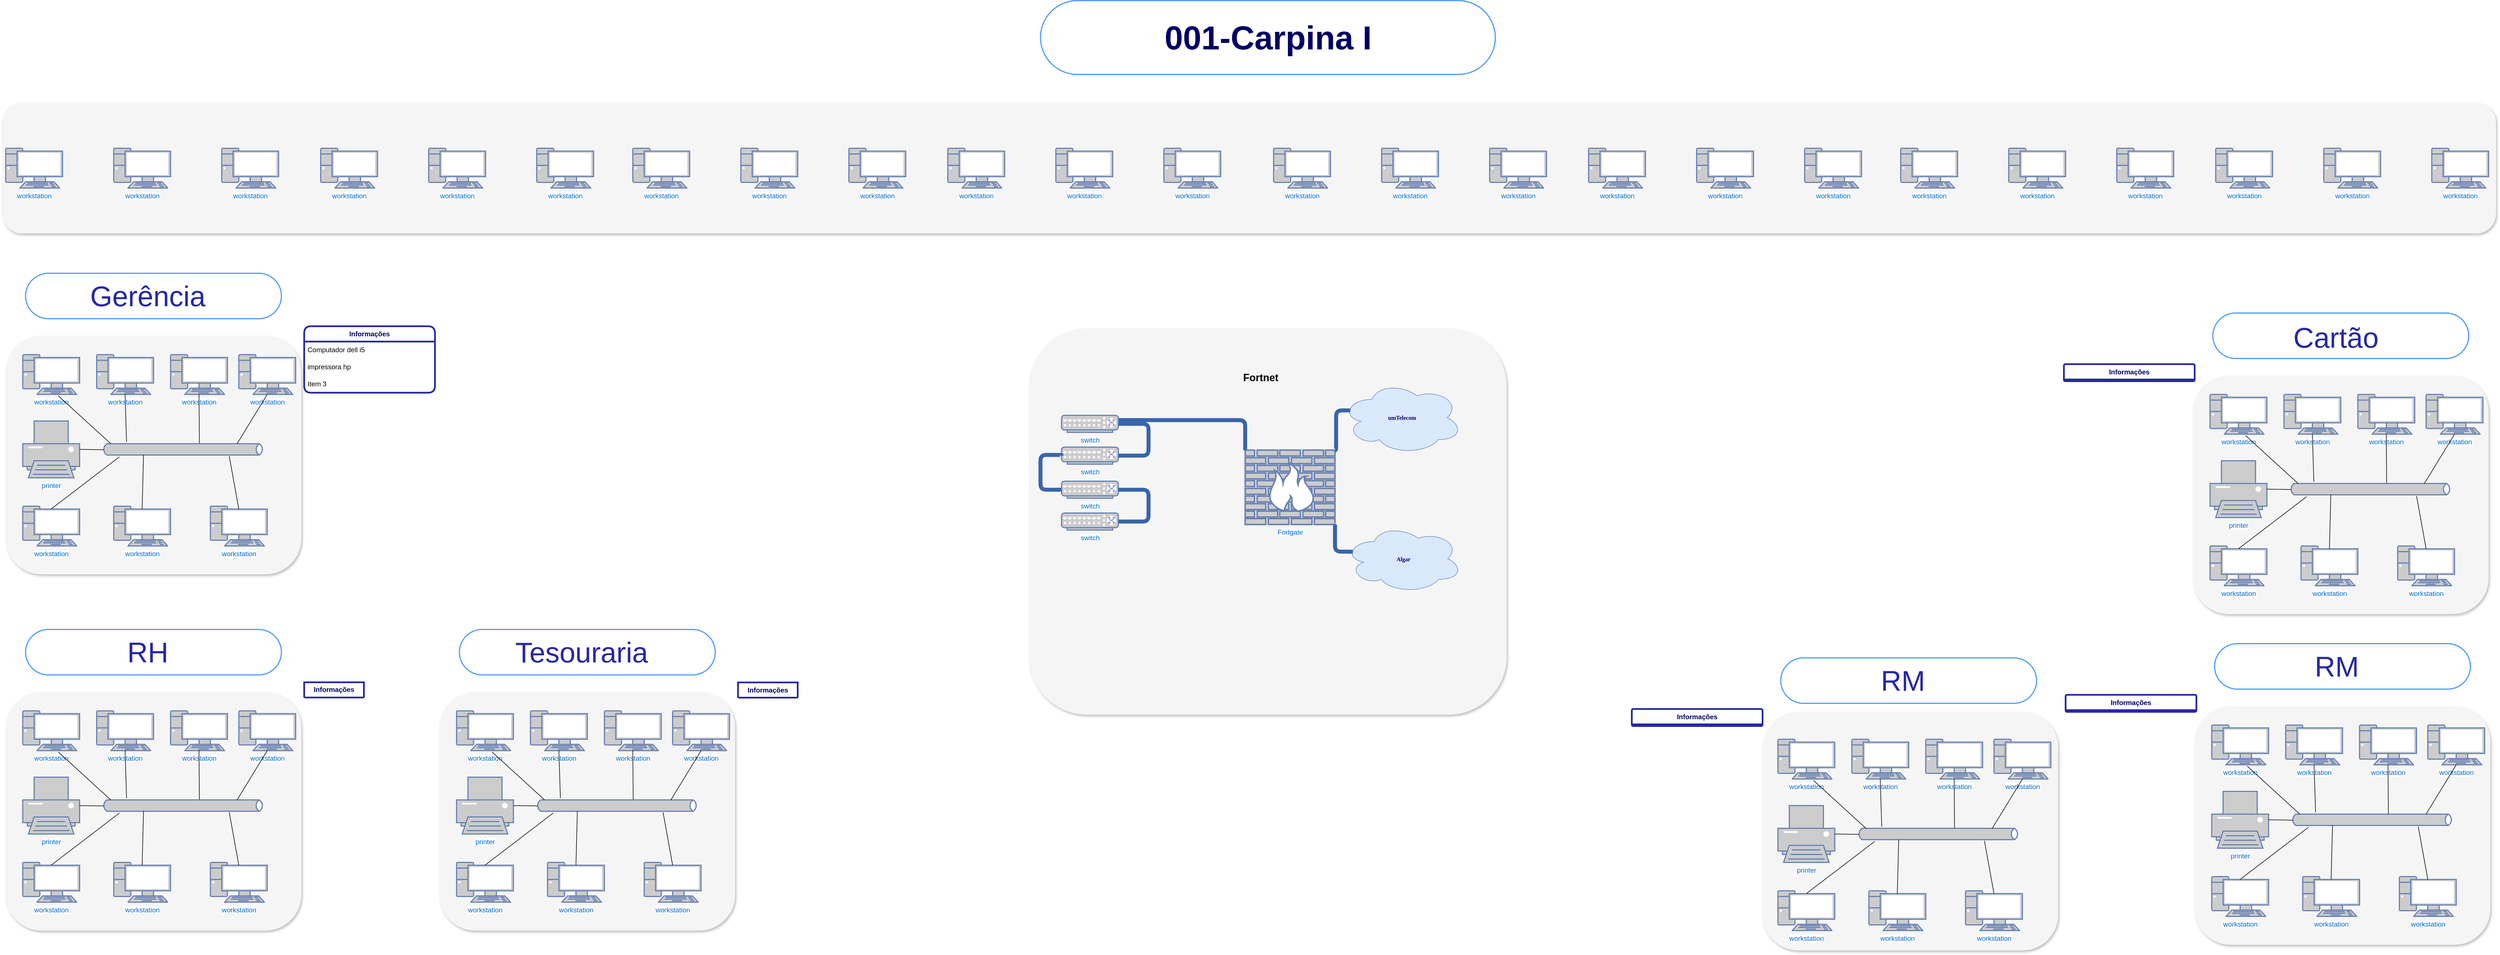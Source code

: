 <mxfile version="21.6.2" type="github">
  <diagram name="Page-1" id="d66fe2ae-3e9f-cf2f-6d29-e24063ad5d60">
    <mxGraphModel dx="2947" dy="412" grid="1" gridSize="10" guides="1" tooltips="1" connect="1" arrows="1" fold="1" page="1" pageScale="1" pageWidth="1100" pageHeight="850" background="none" math="0" shadow="0">
      <root>
        <mxCell id="0" />
        <mxCell id="1" parent="0" />
        <mxCell id="ehzHT-jdLsLO5JQoiGAI-235" value="&lt;blockquote style=&quot;margin: 0 0 0 40px; border: none; padding: 0px;&quot;&gt;&lt;h4 style=&quot;&quot;&gt;&lt;br&gt;&lt;/h4&gt;&lt;/blockquote&gt;" style="whiteSpace=wrap;html=1;rounded=1;shadow=1;comic=0;strokeWidth=1;fontFamily=Verdana;fontSize=14;fillColor=#f5f5f5;strokeColor=none;verticalAlign=top;fontStyle=1;glass=0;align=left;" parent="1" vertex="1">
          <mxGeometry x="900" y="1272" width="520" height="420" as="geometry" />
        </mxCell>
        <mxCell id="ehzHT-jdLsLO5JQoiGAI-20" value="&lt;blockquote style=&quot;margin: 0 0 0 40px; border: none; padding: 0px;&quot;&gt;&lt;h4 style=&quot;&quot;&gt;&lt;br&gt;&lt;/h4&gt;&lt;/blockquote&gt;" style="whiteSpace=wrap;html=1;rounded=1;shadow=1;comic=0;strokeWidth=1;fontFamily=Verdana;fontSize=14;fillColor=#f5f5f5;strokeColor=none;verticalAlign=top;fontStyle=1;glass=0;align=left;" parent="1" vertex="1">
          <mxGeometry x="-390" y="597" width="840" height="680" as="geometry" />
        </mxCell>
        <mxCell id="ehzHT-jdLsLO5JQoiGAI-65" value="" style="rounded=1;arcSize=50;align=left;spacingLeft=5;strokeColor=#4C9AFF;html=1;strokeWidth=2;fontSize=12;" parent="1" vertex="1">
          <mxGeometry x="-2155" y="500" width="450" height="80" as="geometry" />
        </mxCell>
        <mxCell id="ehzHT-jdLsLO5JQoiGAI-60" value="&lt;blockquote style=&quot;margin: 0 0 0 40px; border: none; padding: 0px;&quot;&gt;&lt;h4 style=&quot;&quot;&gt;&lt;br&gt;&lt;/h4&gt;&lt;/blockquote&gt;" style="whiteSpace=wrap;html=1;rounded=1;shadow=1;comic=0;strokeWidth=1;fontFamily=Verdana;fontSize=14;fillColor=#f5f5f5;strokeColor=none;verticalAlign=top;fontStyle=1;glass=0;align=left;" parent="1" vertex="1">
          <mxGeometry x="-2196" y="200" width="4386" height="230" as="geometry" />
        </mxCell>
        <mxCell id="ehzHT-jdLsLO5JQoiGAI-56" value="&lt;blockquote style=&quot;margin: 0 0 0 40px; border: none; padding: 0px;&quot;&gt;&lt;h4 style=&quot;&quot;&gt;&lt;br&gt;&lt;/h4&gt;&lt;/blockquote&gt;" style="whiteSpace=wrap;html=1;rounded=1;shadow=1;comic=0;strokeWidth=1;fontFamily=Verdana;fontSize=14;fillColor=#f5f5f5;strokeColor=none;verticalAlign=top;fontStyle=1;glass=0;align=left;" parent="1" vertex="1">
          <mxGeometry x="-2190" y="610" width="520" height="420" as="geometry" />
        </mxCell>
        <mxCell id="5fc5e51f7ca293a3-113" value="workstation" style="fontColor=#0066CC;verticalAlign=top;verticalLabelPosition=bottom;labelPosition=center;align=center;html=1;fillColor=#CCCCCC;strokeColor=#6881B3;gradientColor=none;gradientDirection=north;strokeWidth=2;shape=mxgraph.networks.pc;rounded=1;shadow=0;comic=0;labelBackgroundColor=#ffffff;" parent="1" vertex="1">
          <mxGeometry x="-1636" y="280" width="100" height="70" as="geometry" />
        </mxCell>
        <mxCell id="5fc5e51f7ca293a3-114" value="workstation" style="fontColor=#0066CC;verticalAlign=top;verticalLabelPosition=bottom;labelPosition=center;align=center;html=1;fillColor=#CCCCCC;strokeColor=#6881B3;gradientColor=none;gradientDirection=north;strokeWidth=2;shape=mxgraph.networks.pc;rounded=1;shadow=0;comic=0;labelBackgroundColor=#ffffff;" parent="1" vertex="1">
          <mxGeometry x="-1446" y="280" width="100" height="70" as="geometry" />
        </mxCell>
        <mxCell id="5fc5e51f7ca293a3-115" value="workstation" style="fontColor=#0066CC;verticalAlign=top;verticalLabelPosition=bottom;labelPosition=center;align=center;html=1;fillColor=#CCCCCC;strokeColor=#6881B3;gradientColor=none;gradientDirection=north;strokeWidth=2;shape=mxgraph.networks.pc;rounded=1;shadow=0;comic=0;labelBackgroundColor=#ffffff;" parent="1" vertex="1">
          <mxGeometry x="-1256" y="280" width="100" height="70" as="geometry" />
        </mxCell>
        <mxCell id="5fc5e51f7ca293a3-131" value="workstation" style="fontColor=#0066CC;verticalAlign=top;verticalLabelPosition=bottom;labelPosition=center;align=center;html=1;fillColor=#CCCCCC;strokeColor=#6881B3;gradientColor=none;gradientDirection=north;strokeWidth=2;shape=mxgraph.networks.pc;rounded=1;shadow=0;comic=0;labelBackgroundColor=#ffffff;" parent="1" vertex="1">
          <mxGeometry x="-2190" y="280" width="100" height="70" as="geometry" />
        </mxCell>
        <mxCell id="5fc5e51f7ca293a3-132" value="workstation" style="fontColor=#0066CC;verticalAlign=top;verticalLabelPosition=bottom;labelPosition=center;align=center;html=1;fillColor=#CCCCCC;strokeColor=#6881B3;gradientColor=none;gradientDirection=north;strokeWidth=2;shape=mxgraph.networks.pc;rounded=1;shadow=0;comic=0;labelBackgroundColor=#ffffff;" parent="1" vertex="1">
          <mxGeometry x="-2000" y="280" width="100" height="70" as="geometry" />
        </mxCell>
        <mxCell id="5fc5e51f7ca293a3-133" value="workstation" style="fontColor=#0066CC;verticalAlign=top;verticalLabelPosition=bottom;labelPosition=center;align=center;html=1;fillColor=#CCCCCC;strokeColor=#6881B3;gradientColor=none;gradientDirection=north;strokeWidth=2;shape=mxgraph.networks.pc;rounded=1;shadow=0;comic=0;labelBackgroundColor=#ffffff;" parent="1" vertex="1">
          <mxGeometry x="-1810" y="280" width="100" height="70" as="geometry" />
        </mxCell>
        <mxCell id="5fc5e51f7ca293a3-139" value="" style="html=1;fillColor=#CCCCCC;strokeColor=#6881B3;gradientColor=none;gradientDirection=north;strokeWidth=2;shape=mxgraph.networks.bus;gradientColor=none;gradientDirection=north;fontColor=#ffffff;perimeter=backbonePerimeter;backboneSize=20;rounded=1;shadow=0;comic=0;labelBackgroundColor=#ffffff;" parent="1" vertex="1">
          <mxGeometry x="-2020" y="800" width="284" height="20" as="geometry" />
        </mxCell>
        <mxCell id="5fc5e51f7ca293a3-167" value="switch" style="fontColor=#0066CC;verticalAlign=top;verticalLabelPosition=bottom;labelPosition=center;align=center;html=1;fillColor=#CCCCCC;strokeColor=#6881B3;gradientColor=none;gradientDirection=north;strokeWidth=2;shape=mxgraph.networks.switch;rounded=1;shadow=0;comic=0;labelBackgroundColor=#ffffff;" parent="1" vertex="1">
          <mxGeometry x="-333" y="750" width="100" height="30" as="geometry" />
        </mxCell>
        <mxCell id="5fc5e51f7ca293a3-168" value="workstation" style="fontColor=#0066CC;verticalAlign=top;verticalLabelPosition=bottom;labelPosition=center;align=center;html=1;fillColor=#CCCCCC;strokeColor=#6881B3;gradientColor=none;gradientDirection=north;strokeWidth=2;shape=mxgraph.networks.pc;rounded=1;shadow=0;comic=0;labelBackgroundColor=#ffffff;" parent="1" vertex="1">
          <mxGeometry x="-2160" y="643.25" width="100" height="70" as="geometry" />
        </mxCell>
        <mxCell id="5fc5e51f7ca293a3-169" value="workstation" style="fontColor=#0066CC;verticalAlign=top;verticalLabelPosition=bottom;labelPosition=center;align=center;html=1;fillColor=#CCCCCC;strokeColor=#6881B3;gradientColor=none;gradientDirection=north;strokeWidth=2;shape=mxgraph.networks.pc;rounded=1;shadow=0;comic=0;labelBackgroundColor=#ffffff;" parent="1" vertex="1">
          <mxGeometry x="-2160" y="910" width="100" height="70" as="geometry" />
        </mxCell>
        <mxCell id="5fc5e51f7ca293a3-170" value="workstation" style="fontColor=#0066CC;verticalAlign=top;verticalLabelPosition=bottom;labelPosition=center;align=center;html=1;fillColor=#CCCCCC;strokeColor=#6881B3;gradientColor=none;gradientDirection=north;strokeWidth=2;shape=mxgraph.networks.pc;rounded=1;shadow=0;comic=0;labelBackgroundColor=#ffffff;" parent="1" vertex="1">
          <mxGeometry x="-1900" y="643.25" width="100" height="70" as="geometry" />
        </mxCell>
        <mxCell id="5fc5e51f7ca293a3-171" value="workstation" style="fontColor=#0066CC;verticalAlign=top;verticalLabelPosition=bottom;labelPosition=center;align=center;html=1;fillColor=#CCCCCC;strokeColor=#6881B3;gradientColor=none;gradientDirection=north;strokeWidth=2;shape=mxgraph.networks.pc;rounded=1;shadow=0;comic=0;labelBackgroundColor=#ffffff;" parent="1" vertex="1">
          <mxGeometry x="-2030" y="643.25" width="100" height="70" as="geometry" />
        </mxCell>
        <mxCell id="5fc5e51f7ca293a3-172" value="workstation" style="fontColor=#0066CC;verticalAlign=top;verticalLabelPosition=bottom;labelPosition=center;align=center;html=1;fillColor=#CCCCCC;strokeColor=#6881B3;gradientColor=none;gradientDirection=north;strokeWidth=2;shape=mxgraph.networks.pc;rounded=1;shadow=0;comic=0;labelBackgroundColor=#ffffff;" parent="1" vertex="1">
          <mxGeometry x="-1780" y="643.25" width="100" height="70" as="geometry" />
        </mxCell>
        <mxCell id="5fc5e51f7ca293a3-173" value="workstation" style="fontColor=#0066CC;verticalAlign=top;verticalLabelPosition=bottom;labelPosition=center;align=center;html=1;fillColor=#CCCCCC;strokeColor=#6881B3;gradientColor=none;gradientDirection=north;strokeWidth=2;shape=mxgraph.networks.pc;rounded=1;shadow=0;comic=0;labelBackgroundColor=#ffffff;" parent="1" vertex="1">
          <mxGeometry x="-2000" y="910" width="100" height="70" as="geometry" />
        </mxCell>
        <mxCell id="5fc5e51f7ca293a3-175" value="printer" style="fontColor=#0066CC;verticalAlign=top;verticalLabelPosition=bottom;labelPosition=center;align=center;html=1;fillColor=#CCCCCC;strokeColor=#6881B3;gradientColor=none;gradientDirection=north;strokeWidth=2;shape=mxgraph.networks.printer;rounded=1;shadow=0;comic=0;labelBackgroundColor=#ffffff;" parent="1" vertex="1">
          <mxGeometry x="-2160" y="760" width="100" height="100" as="geometry" />
        </mxCell>
        <mxCell id="ehzHT-jdLsLO5JQoiGAI-2" value="workstation" style="fontColor=#0066CC;verticalAlign=top;verticalLabelPosition=bottom;labelPosition=center;align=center;html=1;fillColor=#CCCCCC;strokeColor=#6881B3;gradientColor=none;gradientDirection=north;strokeWidth=2;shape=mxgraph.networks.pc;rounded=1;shadow=0;comic=0;labelBackgroundColor=#ffffff;" parent="1" vertex="1">
          <mxGeometry x="-533" y="280" width="100" height="70" as="geometry" />
        </mxCell>
        <mxCell id="ehzHT-jdLsLO5JQoiGAI-3" value="workstation" style="fontColor=#0066CC;verticalAlign=top;verticalLabelPosition=bottom;labelPosition=center;align=center;html=1;fillColor=#CCCCCC;strokeColor=#6881B3;gradientColor=none;gradientDirection=north;strokeWidth=2;shape=mxgraph.networks.pc;rounded=1;shadow=0;comic=0;labelBackgroundColor=#ffffff;" parent="1" vertex="1">
          <mxGeometry x="-343" y="280" width="100" height="70" as="geometry" />
        </mxCell>
        <mxCell id="ehzHT-jdLsLO5JQoiGAI-4" value="workstation" style="fontColor=#0066CC;verticalAlign=top;verticalLabelPosition=bottom;labelPosition=center;align=center;html=1;fillColor=#CCCCCC;strokeColor=#6881B3;gradientColor=none;gradientDirection=north;strokeWidth=2;shape=mxgraph.networks.pc;rounded=1;shadow=0;comic=0;labelBackgroundColor=#ffffff;" parent="1" vertex="1">
          <mxGeometry x="-153" y="280" width="100" height="70" as="geometry" />
        </mxCell>
        <mxCell id="ehzHT-jdLsLO5JQoiGAI-5" value="workstation" style="fontColor=#0066CC;verticalAlign=top;verticalLabelPosition=bottom;labelPosition=center;align=center;html=1;fillColor=#CCCCCC;strokeColor=#6881B3;gradientColor=none;gradientDirection=north;strokeWidth=2;shape=mxgraph.networks.pc;rounded=1;shadow=0;comic=0;labelBackgroundColor=#ffffff;" parent="1" vertex="1">
          <mxGeometry x="-1087" y="280" width="100" height="70" as="geometry" />
        </mxCell>
        <mxCell id="ehzHT-jdLsLO5JQoiGAI-6" value="workstation" style="fontColor=#0066CC;verticalAlign=top;verticalLabelPosition=bottom;labelPosition=center;align=center;html=1;fillColor=#CCCCCC;strokeColor=#6881B3;gradientColor=none;gradientDirection=north;strokeWidth=2;shape=mxgraph.networks.pc;rounded=1;shadow=0;comic=0;labelBackgroundColor=#ffffff;" parent="1" vertex="1">
          <mxGeometry x="-897" y="280" width="100" height="70" as="geometry" />
        </mxCell>
        <mxCell id="ehzHT-jdLsLO5JQoiGAI-7" value="workstation" style="fontColor=#0066CC;verticalAlign=top;verticalLabelPosition=bottom;labelPosition=center;align=center;html=1;fillColor=#CCCCCC;strokeColor=#6881B3;gradientColor=none;gradientDirection=north;strokeWidth=2;shape=mxgraph.networks.pc;rounded=1;shadow=0;comic=0;labelBackgroundColor=#ffffff;" parent="1" vertex="1">
          <mxGeometry x="-707" y="280" width="100" height="70" as="geometry" />
        </mxCell>
        <mxCell id="ehzHT-jdLsLO5JQoiGAI-8" value="workstation" style="fontColor=#0066CC;verticalAlign=top;verticalLabelPosition=bottom;labelPosition=center;align=center;html=1;fillColor=#CCCCCC;strokeColor=#6881B3;gradientColor=none;gradientDirection=north;strokeWidth=2;shape=mxgraph.networks.pc;rounded=1;shadow=0;comic=0;labelBackgroundColor=#ffffff;" parent="1" vertex="1">
          <mxGeometry x="594" y="280" width="100" height="70" as="geometry" />
        </mxCell>
        <mxCell id="ehzHT-jdLsLO5JQoiGAI-9" value="workstation" style="fontColor=#0066CC;verticalAlign=top;verticalLabelPosition=bottom;labelPosition=center;align=center;html=1;fillColor=#CCCCCC;strokeColor=#6881B3;gradientColor=none;gradientDirection=north;strokeWidth=2;shape=mxgraph.networks.pc;rounded=1;shadow=0;comic=0;labelBackgroundColor=#ffffff;" parent="1" vertex="1">
          <mxGeometry x="784" y="280" width="100" height="70" as="geometry" />
        </mxCell>
        <mxCell id="ehzHT-jdLsLO5JQoiGAI-10" value="workstation" style="fontColor=#0066CC;verticalAlign=top;verticalLabelPosition=bottom;labelPosition=center;align=center;html=1;fillColor=#CCCCCC;strokeColor=#6881B3;gradientColor=none;gradientDirection=north;strokeWidth=2;shape=mxgraph.networks.pc;rounded=1;shadow=0;comic=0;labelBackgroundColor=#ffffff;" parent="1" vertex="1">
          <mxGeometry x="974" y="280" width="100" height="70" as="geometry" />
        </mxCell>
        <mxCell id="ehzHT-jdLsLO5JQoiGAI-11" value="workstation" style="fontColor=#0066CC;verticalAlign=top;verticalLabelPosition=bottom;labelPosition=center;align=center;html=1;fillColor=#CCCCCC;strokeColor=#6881B3;gradientColor=none;gradientDirection=north;strokeWidth=2;shape=mxgraph.networks.pc;rounded=1;shadow=0;comic=0;labelBackgroundColor=#ffffff;" parent="1" vertex="1">
          <mxGeometry x="40" y="280" width="100" height="70" as="geometry" />
        </mxCell>
        <mxCell id="ehzHT-jdLsLO5JQoiGAI-12" value="workstation" style="fontColor=#0066CC;verticalAlign=top;verticalLabelPosition=bottom;labelPosition=center;align=center;html=1;fillColor=#CCCCCC;strokeColor=#6881B3;gradientColor=none;gradientDirection=north;strokeWidth=2;shape=mxgraph.networks.pc;rounded=1;shadow=0;comic=0;labelBackgroundColor=#ffffff;" parent="1" vertex="1">
          <mxGeometry x="230" y="280" width="100" height="70" as="geometry" />
        </mxCell>
        <mxCell id="ehzHT-jdLsLO5JQoiGAI-13" value="workstation" style="fontColor=#0066CC;verticalAlign=top;verticalLabelPosition=bottom;labelPosition=center;align=center;html=1;fillColor=#CCCCCC;strokeColor=#6881B3;gradientColor=none;gradientDirection=north;strokeWidth=2;shape=mxgraph.networks.pc;rounded=1;shadow=0;comic=0;labelBackgroundColor=#ffffff;" parent="1" vertex="1">
          <mxGeometry x="420" y="280" width="100" height="70" as="geometry" />
        </mxCell>
        <mxCell id="ehzHT-jdLsLO5JQoiGAI-14" value="workstation" style="fontColor=#0066CC;verticalAlign=top;verticalLabelPosition=bottom;labelPosition=center;align=center;html=1;fillColor=#CCCCCC;strokeColor=#6881B3;gradientColor=none;gradientDirection=north;strokeWidth=2;shape=mxgraph.networks.pc;rounded=1;shadow=0;comic=0;labelBackgroundColor=#ffffff;" parent="1" vertex="1">
          <mxGeometry x="1697" y="280" width="100" height="70" as="geometry" />
        </mxCell>
        <mxCell id="ehzHT-jdLsLO5JQoiGAI-15" value="workstation" style="fontColor=#0066CC;verticalAlign=top;verticalLabelPosition=bottom;labelPosition=center;align=center;html=1;fillColor=#CCCCCC;strokeColor=#6881B3;gradientColor=none;gradientDirection=north;strokeWidth=2;shape=mxgraph.networks.pc;rounded=1;shadow=0;comic=0;labelBackgroundColor=#ffffff;" parent="1" vertex="1">
          <mxGeometry x="1887" y="280" width="100" height="70" as="geometry" />
        </mxCell>
        <mxCell id="ehzHT-jdLsLO5JQoiGAI-16" value="workstation" style="fontColor=#0066CC;verticalAlign=top;verticalLabelPosition=bottom;labelPosition=center;align=center;html=1;fillColor=#CCCCCC;strokeColor=#6881B3;gradientColor=none;gradientDirection=north;strokeWidth=2;shape=mxgraph.networks.pc;rounded=1;shadow=0;comic=0;labelBackgroundColor=#ffffff;" parent="1" vertex="1">
          <mxGeometry x="2077" y="280" width="100" height="70" as="geometry" />
        </mxCell>
        <mxCell id="ehzHT-jdLsLO5JQoiGAI-17" value="workstation" style="fontColor=#0066CC;verticalAlign=top;verticalLabelPosition=bottom;labelPosition=center;align=center;html=1;fillColor=#CCCCCC;strokeColor=#6881B3;gradientColor=none;gradientDirection=north;strokeWidth=2;shape=mxgraph.networks.pc;rounded=1;shadow=0;comic=0;labelBackgroundColor=#ffffff;" parent="1" vertex="1">
          <mxGeometry x="1143" y="280" width="100" height="70" as="geometry" />
        </mxCell>
        <mxCell id="ehzHT-jdLsLO5JQoiGAI-18" value="workstation" style="fontColor=#0066CC;verticalAlign=top;verticalLabelPosition=bottom;labelPosition=center;align=center;html=1;fillColor=#CCCCCC;strokeColor=#6881B3;gradientColor=none;gradientDirection=north;strokeWidth=2;shape=mxgraph.networks.pc;rounded=1;shadow=0;comic=0;labelBackgroundColor=#ffffff;" parent="1" vertex="1">
          <mxGeometry x="1333" y="280" width="100" height="70" as="geometry" />
        </mxCell>
        <mxCell id="ehzHT-jdLsLO5JQoiGAI-19" value="workstation" style="fontColor=#0066CC;verticalAlign=top;verticalLabelPosition=bottom;labelPosition=center;align=center;html=1;fillColor=#CCCCCC;strokeColor=#6881B3;gradientColor=none;gradientDirection=north;strokeWidth=2;shape=mxgraph.networks.pc;rounded=1;shadow=0;comic=0;labelBackgroundColor=#ffffff;" parent="1" vertex="1">
          <mxGeometry x="1523" y="280" width="100" height="70" as="geometry" />
        </mxCell>
        <mxCell id="ehzHT-jdLsLO5JQoiGAI-21" value="&lt;font color=&quot;#000066&quot;&gt;&lt;span style=&quot;font-size: 10px;&quot;&gt;&lt;b&gt;umTelecom&lt;/b&gt;&lt;/span&gt;&lt;/font&gt;" style="ellipse;shape=cloud;whiteSpace=wrap;html=1;rounded=1;shadow=0;comic=0;strokeWidth=1;fontFamily=Verdana;fontSize=12;fillColor=#dae8fc;strokeColor=#6c8ebf;" parent="1" vertex="1">
          <mxGeometry x="160" y="690" width="212" height="128.5" as="geometry" />
        </mxCell>
        <mxCell id="ehzHT-jdLsLO5JQoiGAI-22" value="Fortgate" style="fontColor=#0066CC;verticalAlign=top;verticalLabelPosition=bottom;labelPosition=center;align=center;html=1;fillColor=#CCCCCC;strokeColor=#6881B3;gradientColor=none;gradientDirection=north;strokeWidth=2;shape=mxgraph.networks.firewall;rounded=1;shadow=0;comic=0;labelBackgroundColor=#ffffff;" parent="1" vertex="1">
          <mxGeometry x="-10" y="811.25" width="158" height="131" as="geometry" />
        </mxCell>
        <mxCell id="ehzHT-jdLsLO5JQoiGAI-23" value="&lt;b&gt;&lt;font style=&quot;font-size: 18px;&quot;&gt;Fortnet&lt;/font&gt;&lt;/b&gt;" style="text;html=1;align=center;verticalAlign=middle;resizable=0;points=[];autosize=1;strokeColor=none;fillColor=none;rounded=1;" parent="1" vertex="1">
          <mxGeometry x="-28" y="664" width="90" height="40" as="geometry" />
        </mxCell>
        <mxCell id="ehzHT-jdLsLO5JQoiGAI-24" value="&lt;font color=&quot;#000066&quot;&gt;&lt;span style=&quot;font-size: 10px;&quot;&gt;&lt;b&gt;Algar&lt;/b&gt;&lt;/span&gt;&lt;/font&gt;" style="ellipse;shape=cloud;whiteSpace=wrap;html=1;rounded=1;shadow=0;comic=0;strokeWidth=1;fontFamily=Verdana;fontSize=12;fillColor=#dae8fc;strokeColor=#6c8ebf;" parent="1" vertex="1">
          <mxGeometry x="165" y="942.25" width="207" height="120.5" as="geometry" />
        </mxCell>
        <mxCell id="ehzHT-jdLsLO5JQoiGAI-31" value="&lt;div style=&quot;&quot;&gt;&lt;span style=&quot;color: rgb(0, 0, 102); background-color: initial;&quot;&gt;&lt;font size=&quot;1&quot; style=&quot;&quot;&gt;&lt;b style=&quot;font-size: 12px;&quot;&gt;Informações&lt;/b&gt;&lt;/font&gt;&lt;/span&gt;&lt;/div&gt;" style="swimlane;fontStyle=0;childLayout=stackLayout;horizontal=1;startSize=27;horizontalStack=0;resizeParent=1;resizeParentMax=0;resizeLast=0;collapsible=1;marginBottom=0;whiteSpace=wrap;html=1;strokeWidth=3;strokeColor=#2727A5;align=center;rounded=1;" parent="1" vertex="1">
          <mxGeometry x="-1665" y="593.25" width="230" height="117" as="geometry">
            <mxRectangle x="-1665" y="593.25" width="105" height="26.75" as="alternateBounds" />
          </mxGeometry>
        </mxCell>
        <mxCell id="ehzHT-jdLsLO5JQoiGAI-32" value="Computador dell i5&amp;nbsp;" style="text;strokeColor=none;fillColor=none;align=left;verticalAlign=middle;spacingLeft=4;spacingRight=4;overflow=hidden;points=[[0,0.5],[1,0.5]];portConstraint=eastwest;rotatable=0;whiteSpace=wrap;html=1;rounded=1;" parent="ehzHT-jdLsLO5JQoiGAI-31" vertex="1">
          <mxGeometry y="27" width="230" height="30" as="geometry" />
        </mxCell>
        <mxCell id="ehzHT-jdLsLO5JQoiGAI-33" value="impressora hp&amp;nbsp;" style="text;strokeColor=none;fillColor=none;align=left;verticalAlign=middle;spacingLeft=4;spacingRight=4;overflow=hidden;points=[[0,0.5],[1,0.5]];portConstraint=eastwest;rotatable=0;whiteSpace=wrap;html=1;rounded=1;" parent="ehzHT-jdLsLO5JQoiGAI-31" vertex="1">
          <mxGeometry y="57" width="230" height="30" as="geometry" />
        </mxCell>
        <mxCell id="ehzHT-jdLsLO5JQoiGAI-34" value="Item 3" style="text;strokeColor=none;fillColor=none;align=left;verticalAlign=middle;spacingLeft=4;spacingRight=4;overflow=hidden;points=[[0,0.5],[1,0.5]];portConstraint=eastwest;rotatable=0;whiteSpace=wrap;html=1;rounded=1;" parent="ehzHT-jdLsLO5JQoiGAI-31" vertex="1">
          <mxGeometry y="87" width="230" height="30" as="geometry" />
        </mxCell>
        <mxCell id="ehzHT-jdLsLO5JQoiGAI-38" value="workstation" style="fontColor=#0066CC;verticalAlign=top;verticalLabelPosition=bottom;labelPosition=center;align=center;html=1;fillColor=#CCCCCC;strokeColor=#6881B3;gradientColor=none;gradientDirection=north;strokeWidth=2;shape=mxgraph.networks.pc;rounded=1;shadow=0;comic=0;labelBackgroundColor=#ffffff;" parent="1" vertex="1">
          <mxGeometry x="-1830" y="910" width="100" height="70" as="geometry" />
        </mxCell>
        <mxCell id="ehzHT-jdLsLO5JQoiGAI-48" value="" style="endArrow=none;html=1;rounded=1;entryX=0.5;entryY=1;entryDx=0;entryDy=0;entryPerimeter=0;exitX=0.834;exitY=0.014;exitDx=0;exitDy=0;exitPerimeter=0;" parent="1" source="5fc5e51f7ca293a3-139" target="5fc5e51f7ca293a3-172" edge="1">
          <mxGeometry width="50" height="50" relative="1" as="geometry">
            <mxPoint x="-1490" y="840" as="sourcePoint" />
            <mxPoint x="-1440" y="790" as="targetPoint" />
          </mxGeometry>
        </mxCell>
        <mxCell id="ehzHT-jdLsLO5JQoiGAI-49" value="" style="endArrow=none;html=1;rounded=1;exitX=0.5;exitY=1;exitDx=0;exitDy=0;exitPerimeter=0;entryX=0.601;entryY=-0.043;entryDx=0;entryDy=0;entryPerimeter=0;" parent="1" source="5fc5e51f7ca293a3-170" target="5fc5e51f7ca293a3-139" edge="1">
          <mxGeometry width="50" height="50" relative="1" as="geometry">
            <mxPoint x="-1490" y="840" as="sourcePoint" />
            <mxPoint x="-1440" y="790" as="targetPoint" />
          </mxGeometry>
        </mxCell>
        <mxCell id="ehzHT-jdLsLO5JQoiGAI-50" value="" style="endArrow=none;html=1;rounded=1;entryX=0.5;entryY=1;entryDx=0;entryDy=0;entryPerimeter=0;exitX=0.15;exitY=-0.157;exitDx=0;exitDy=0;exitPerimeter=0;" parent="1" source="5fc5e51f7ca293a3-139" target="5fc5e51f7ca293a3-171" edge="1">
          <mxGeometry width="50" height="50" relative="1" as="geometry">
            <mxPoint x="-1490" y="840" as="sourcePoint" />
            <mxPoint x="-1440" y="790" as="targetPoint" />
          </mxGeometry>
        </mxCell>
        <mxCell id="ehzHT-jdLsLO5JQoiGAI-51" value="" style="endArrow=none;html=1;rounded=1;entryX=0.626;entryY=1.035;entryDx=0;entryDy=0;entryPerimeter=0;exitX=0.053;exitY=0.014;exitDx=0;exitDy=0;exitPerimeter=0;" parent="1" source="5fc5e51f7ca293a3-139" target="5fc5e51f7ca293a3-168" edge="1">
          <mxGeometry width="50" height="50" relative="1" as="geometry">
            <mxPoint x="-1490" y="840" as="sourcePoint" />
            <mxPoint x="-1440" y="790" as="targetPoint" />
          </mxGeometry>
        </mxCell>
        <mxCell id="ehzHT-jdLsLO5JQoiGAI-52" value="" style="endArrow=none;html=1;rounded=1;exitX=1;exitY=0.5;exitDx=0;exitDy=0;exitPerimeter=0;entryX=0.009;entryY=0.529;entryDx=0;entryDy=0;entryPerimeter=0;" parent="1" source="5fc5e51f7ca293a3-175" target="5fc5e51f7ca293a3-139" edge="1">
          <mxGeometry width="50" height="50" relative="1" as="geometry">
            <mxPoint x="-1490" y="840" as="sourcePoint" />
            <mxPoint x="-2010" y="810" as="targetPoint" />
          </mxGeometry>
        </mxCell>
        <mxCell id="ehzHT-jdLsLO5JQoiGAI-53" value="" style="endArrow=none;html=1;rounded=1;entryX=0.5;entryY=0.07;entryDx=0;entryDy=0;entryPerimeter=0;exitX=0.786;exitY=1.1;exitDx=0;exitDy=0;exitPerimeter=0;" parent="1" source="5fc5e51f7ca293a3-139" target="ehzHT-jdLsLO5JQoiGAI-38" edge="1">
          <mxGeometry width="50" height="50" relative="1" as="geometry">
            <mxPoint x="-1490" y="840" as="sourcePoint" />
            <mxPoint x="-1440" y="790" as="targetPoint" />
          </mxGeometry>
        </mxCell>
        <mxCell id="ehzHT-jdLsLO5JQoiGAI-54" value="" style="endArrow=none;html=1;rounded=1;exitX=0.5;exitY=0.07;exitDx=0;exitDy=0;exitPerimeter=0;entryX=0.255;entryY=0.986;entryDx=0;entryDy=0;entryPerimeter=0;" parent="1" source="5fc5e51f7ca293a3-173" target="5fc5e51f7ca293a3-139" edge="1">
          <mxGeometry width="50" height="50" relative="1" as="geometry">
            <mxPoint x="-1490" y="840" as="sourcePoint" />
            <mxPoint x="-1440" y="790" as="targetPoint" />
          </mxGeometry>
        </mxCell>
        <mxCell id="ehzHT-jdLsLO5JQoiGAI-55" value="" style="endArrow=none;html=1;rounded=1;exitX=0.5;exitY=0.07;exitDx=0;exitDy=0;exitPerimeter=0;entryX=0.106;entryY=1.157;entryDx=0;entryDy=0;entryPerimeter=0;" parent="1" source="5fc5e51f7ca293a3-169" target="5fc5e51f7ca293a3-139" edge="1">
          <mxGeometry width="50" height="50" relative="1" as="geometry">
            <mxPoint x="-1490" y="840" as="sourcePoint" />
            <mxPoint x="-1440" y="790" as="targetPoint" />
          </mxGeometry>
        </mxCell>
        <mxCell id="ehzHT-jdLsLO5JQoiGAI-59" value="&lt;font color=&quot;#2727a5&quot; style=&quot;font-size: 50px;&quot;&gt;Gerência&lt;/font&gt;" style="text;html=1;strokeColor=none;fillColor=none;align=center;verticalAlign=middle;whiteSpace=wrap;rounded=1;" parent="1" vertex="1">
          <mxGeometry x="-1970" y="525" width="60" height="30" as="geometry" />
        </mxCell>
        <mxCell id="ehzHT-jdLsLO5JQoiGAI-62" value="" style="rounded=1;arcSize=50;align=left;spacingLeft=5;strokeColor=#4C9AFF;html=1;strokeWidth=2;fontSize=12;" parent="1" vertex="1">
          <mxGeometry x="-370" y="20" width="800" height="130" as="geometry" />
        </mxCell>
        <mxCell id="ehzHT-jdLsLO5JQoiGAI-63" value="&lt;span style=&quot;font-size: 58px;&quot;&gt;&lt;font color=&quot;#000066&quot;&gt;001-Carpina I&lt;/font&gt;&lt;/span&gt;" style="text;strokeColor=none;fillColor=none;html=1;fontSize=24;fontStyle=1;verticalAlign=middle;align=center;rounded=1;" parent="1" vertex="1">
          <mxGeometry x="-20" y="65" width="100" height="40" as="geometry" />
        </mxCell>
        <mxCell id="ehzHT-jdLsLO5JQoiGAI-68" value="switch" style="fontColor=#0066CC;verticalAlign=top;verticalLabelPosition=bottom;labelPosition=center;align=center;html=1;fillColor=#CCCCCC;strokeColor=#6881B3;gradientColor=none;gradientDirection=north;strokeWidth=2;shape=mxgraph.networks.switch;rounded=1;shadow=0;comic=0;labelBackgroundColor=#ffffff;" parent="1" vertex="1">
          <mxGeometry x="-333" y="806" width="100" height="30" as="geometry" />
        </mxCell>
        <mxCell id="ehzHT-jdLsLO5JQoiGAI-69" value="switch" style="fontColor=#0066CC;verticalAlign=top;verticalLabelPosition=bottom;labelPosition=center;align=center;html=1;fillColor=#CCCCCC;strokeColor=#6881B3;gradientColor=none;gradientDirection=north;strokeWidth=2;shape=mxgraph.networks.switch;rounded=1;shadow=0;comic=0;labelBackgroundColor=#ffffff;" parent="1" vertex="1">
          <mxGeometry x="-333" y="866" width="100" height="30" as="geometry" />
        </mxCell>
        <mxCell id="ehzHT-jdLsLO5JQoiGAI-70" value="switch" style="fontColor=#0066CC;verticalAlign=top;verticalLabelPosition=bottom;labelPosition=center;align=center;html=1;fillColor=#CCCCCC;strokeColor=#6881B3;gradientColor=none;gradientDirection=north;strokeWidth=2;shape=mxgraph.networks.switch;rounded=1;shadow=0;comic=0;labelBackgroundColor=#ffffff;" parent="1" vertex="1">
          <mxGeometry x="-333" y="922" width="100" height="30" as="geometry" />
        </mxCell>
        <mxCell id="ehzHT-jdLsLO5JQoiGAI-71" style="edgeStyle=orthogonalEdgeStyle;rounded=1;orthogonalLoop=1;jettySize=auto;html=1;strokeColor=#3865ab;strokeWidth=7;shadow=0;endArrow=none;endFill=0;startArrow=none;startFill=0;exitX=1;exitY=0.5;exitDx=0;exitDy=0;exitPerimeter=0;entryX=1;entryY=0.5;entryDx=0;entryDy=0;entryPerimeter=0;" parent="1" source="ehzHT-jdLsLO5JQoiGAI-68" target="5fc5e51f7ca293a3-167" edge="1">
          <mxGeometry relative="1" as="geometry">
            <mxPoint x="-581" y="-131.25" as="sourcePoint" />
            <mxPoint x="-21" y="954.75" as="targetPoint" />
            <Array as="points">
              <mxPoint x="-180" y="820.75" />
              <mxPoint x="-180" y="764.75" />
            </Array>
          </mxGeometry>
        </mxCell>
        <mxCell id="ehzHT-jdLsLO5JQoiGAI-72" style="edgeStyle=orthogonalEdgeStyle;rounded=1;orthogonalLoop=1;jettySize=auto;html=1;strokeColor=#3865ab;strokeWidth=7;shadow=0;endArrow=none;endFill=0;startArrow=none;startFill=0;exitX=1;exitY=0.5;exitDx=0;exitDy=0;exitPerimeter=0;entryX=1;entryY=0.5;entryDx=0;entryDy=0;entryPerimeter=0;" parent="1" source="ehzHT-jdLsLO5JQoiGAI-70" target="ehzHT-jdLsLO5JQoiGAI-69" edge="1">
          <mxGeometry relative="1" as="geometry">
            <mxPoint x="-210" y="945.75" as="sourcePoint" />
            <mxPoint x="-210" y="889.75" as="targetPoint" />
            <Array as="points">
              <mxPoint x="-180" y="936.75" />
              <mxPoint x="-180" y="880.75" />
            </Array>
          </mxGeometry>
        </mxCell>
        <mxCell id="ehzHT-jdLsLO5JQoiGAI-73" style="edgeStyle=orthogonalEdgeStyle;rounded=1;orthogonalLoop=1;jettySize=auto;html=1;strokeColor=#3865ab;strokeWidth=7;shadow=0;endArrow=none;endFill=0;startArrow=none;startFill=0;exitX=0;exitY=0.5;exitDx=0;exitDy=0;exitPerimeter=0;entryX=0;entryY=0.5;entryDx=0;entryDy=0;entryPerimeter=0;" parent="1" source="ehzHT-jdLsLO5JQoiGAI-69" target="ehzHT-jdLsLO5JQoiGAI-68" edge="1">
          <mxGeometry relative="1" as="geometry">
            <mxPoint x="-423" y="885.75" as="sourcePoint" />
            <mxPoint x="-423" y="829.75" as="targetPoint" />
            <Array as="points">
              <mxPoint x="-370" y="880.75" />
              <mxPoint x="-370" y="819.75" />
              <mxPoint x="-333" y="819.75" />
            </Array>
          </mxGeometry>
        </mxCell>
        <mxCell id="ehzHT-jdLsLO5JQoiGAI-74" style="edgeStyle=orthogonalEdgeStyle;rounded=1;orthogonalLoop=1;jettySize=auto;html=1;strokeColor=#3865ab;strokeWidth=7;shadow=0;endArrow=none;endFill=0;startArrow=none;startFill=0;exitX=1.007;exitY=0.284;exitDx=0;exitDy=0;exitPerimeter=0;entryX=0;entryY=0;entryDx=0;entryDy=0;entryPerimeter=0;" parent="1" source="5fc5e51f7ca293a3-167" target="ehzHT-jdLsLO5JQoiGAI-22" edge="1">
          <mxGeometry relative="1" as="geometry">
            <mxPoint x="-210" y="759.98" as="sourcePoint" />
            <mxPoint x="-160" y="700" as="targetPoint" />
            <Array as="points" />
          </mxGeometry>
        </mxCell>
        <mxCell id="ehzHT-jdLsLO5JQoiGAI-75" style="edgeStyle=orthogonalEdgeStyle;rounded=1;orthogonalLoop=1;jettySize=auto;html=1;strokeColor=#3865ab;strokeWidth=7;shadow=0;endArrow=none;endFill=0;startArrow=none;startFill=0;exitX=0.07;exitY=0.4;exitDx=0;exitDy=0;exitPerimeter=0;entryX=1;entryY=0;entryDx=0;entryDy=0;entryPerimeter=0;" parent="1" source="ehzHT-jdLsLO5JQoiGAI-21" target="ehzHT-jdLsLO5JQoiGAI-22" edge="1">
          <mxGeometry relative="1" as="geometry">
            <mxPoint x="-222" y="769" as="sourcePoint" />
            <mxPoint y="821" as="targetPoint" />
            <Array as="points">
              <mxPoint x="150" y="741" />
              <mxPoint x="150" y="811" />
            </Array>
          </mxGeometry>
        </mxCell>
        <mxCell id="ehzHT-jdLsLO5JQoiGAI-76" style="edgeStyle=orthogonalEdgeStyle;rounded=1;orthogonalLoop=1;jettySize=auto;html=1;strokeColor=#3865ab;strokeWidth=7;shadow=0;endArrow=none;endFill=0;startArrow=none;startFill=0;exitX=1;exitY=1;exitDx=0;exitDy=0;exitPerimeter=0;entryX=0.07;entryY=0.4;entryDx=0;entryDy=0;entryPerimeter=0;" parent="1" source="ehzHT-jdLsLO5JQoiGAI-22" target="ehzHT-jdLsLO5JQoiGAI-24" edge="1">
          <mxGeometry relative="1" as="geometry">
            <mxPoint x="185" y="751" as="sourcePoint" />
            <mxPoint x="175" y="990" as="targetPoint" />
            <Array as="points">
              <mxPoint x="148" y="990" />
              <mxPoint x="175" y="990" />
            </Array>
          </mxGeometry>
        </mxCell>
        <mxCell id="ehzHT-jdLsLO5JQoiGAI-77" value="" style="rounded=1;arcSize=50;align=left;spacingLeft=5;strokeColor=#4C9AFF;html=1;strokeWidth=2;fontSize=12;" parent="1" vertex="1">
          <mxGeometry x="-2155" y="1127" width="450" height="80" as="geometry" />
        </mxCell>
        <mxCell id="ehzHT-jdLsLO5JQoiGAI-78" value="&lt;blockquote style=&quot;margin: 0 0 0 40px; border: none; padding: 0px;&quot;&gt;&lt;h4 style=&quot;&quot;&gt;&lt;br&gt;&lt;/h4&gt;&lt;/blockquote&gt;" style="whiteSpace=wrap;html=1;rounded=1;shadow=1;comic=0;strokeWidth=1;fontFamily=Verdana;fontSize=14;fillColor=#f5f5f5;strokeColor=none;verticalAlign=top;fontStyle=1;glass=0;align=left;" parent="1" vertex="1">
          <mxGeometry x="-2190" y="1237" width="520" height="420" as="geometry" />
        </mxCell>
        <mxCell id="ehzHT-jdLsLO5JQoiGAI-79" value="" style="html=1;fillColor=#CCCCCC;strokeColor=#6881B3;gradientColor=none;gradientDirection=north;strokeWidth=2;shape=mxgraph.networks.bus;gradientColor=none;gradientDirection=north;fontColor=#ffffff;perimeter=backbonePerimeter;backboneSize=20;rounded=1;shadow=0;comic=0;labelBackgroundColor=#ffffff;" parent="1" vertex="1">
          <mxGeometry x="-2020" y="1427" width="284" height="20" as="geometry" />
        </mxCell>
        <mxCell id="ehzHT-jdLsLO5JQoiGAI-80" value="workstation" style="fontColor=#0066CC;verticalAlign=top;verticalLabelPosition=bottom;labelPosition=center;align=center;html=1;fillColor=#CCCCCC;strokeColor=#6881B3;gradientColor=none;gradientDirection=north;strokeWidth=2;shape=mxgraph.networks.pc;rounded=1;shadow=0;comic=0;labelBackgroundColor=#ffffff;" parent="1" vertex="1">
          <mxGeometry x="-2160" y="1270.25" width="100" height="70" as="geometry" />
        </mxCell>
        <mxCell id="ehzHT-jdLsLO5JQoiGAI-81" value="workstation" style="fontColor=#0066CC;verticalAlign=top;verticalLabelPosition=bottom;labelPosition=center;align=center;html=1;fillColor=#CCCCCC;strokeColor=#6881B3;gradientColor=none;gradientDirection=north;strokeWidth=2;shape=mxgraph.networks.pc;rounded=1;shadow=0;comic=0;labelBackgroundColor=#ffffff;" parent="1" vertex="1">
          <mxGeometry x="-2160" y="1537" width="100" height="70" as="geometry" />
        </mxCell>
        <mxCell id="ehzHT-jdLsLO5JQoiGAI-82" value="workstation" style="fontColor=#0066CC;verticalAlign=top;verticalLabelPosition=bottom;labelPosition=center;align=center;html=1;fillColor=#CCCCCC;strokeColor=#6881B3;gradientColor=none;gradientDirection=north;strokeWidth=2;shape=mxgraph.networks.pc;rounded=1;shadow=0;comic=0;labelBackgroundColor=#ffffff;" parent="1" vertex="1">
          <mxGeometry x="-1900" y="1270.25" width="100" height="70" as="geometry" />
        </mxCell>
        <mxCell id="ehzHT-jdLsLO5JQoiGAI-83" value="workstation" style="fontColor=#0066CC;verticalAlign=top;verticalLabelPosition=bottom;labelPosition=center;align=center;html=1;fillColor=#CCCCCC;strokeColor=#6881B3;gradientColor=none;gradientDirection=north;strokeWidth=2;shape=mxgraph.networks.pc;rounded=1;shadow=0;comic=0;labelBackgroundColor=#ffffff;" parent="1" vertex="1">
          <mxGeometry x="-2030" y="1270.25" width="100" height="70" as="geometry" />
        </mxCell>
        <mxCell id="ehzHT-jdLsLO5JQoiGAI-84" value="workstation" style="fontColor=#0066CC;verticalAlign=top;verticalLabelPosition=bottom;labelPosition=center;align=center;html=1;fillColor=#CCCCCC;strokeColor=#6881B3;gradientColor=none;gradientDirection=north;strokeWidth=2;shape=mxgraph.networks.pc;rounded=1;shadow=0;comic=0;labelBackgroundColor=#ffffff;" parent="1" vertex="1">
          <mxGeometry x="-1780" y="1270.25" width="100" height="70" as="geometry" />
        </mxCell>
        <mxCell id="ehzHT-jdLsLO5JQoiGAI-85" value="workstation" style="fontColor=#0066CC;verticalAlign=top;verticalLabelPosition=bottom;labelPosition=center;align=center;html=1;fillColor=#CCCCCC;strokeColor=#6881B3;gradientColor=none;gradientDirection=north;strokeWidth=2;shape=mxgraph.networks.pc;rounded=1;shadow=0;comic=0;labelBackgroundColor=#ffffff;" parent="1" vertex="1">
          <mxGeometry x="-2000" y="1537" width="100" height="70" as="geometry" />
        </mxCell>
        <mxCell id="ehzHT-jdLsLO5JQoiGAI-86" value="printer" style="fontColor=#0066CC;verticalAlign=top;verticalLabelPosition=bottom;labelPosition=center;align=center;html=1;fillColor=#CCCCCC;strokeColor=#6881B3;gradientColor=none;gradientDirection=north;strokeWidth=2;shape=mxgraph.networks.printer;rounded=1;shadow=0;comic=0;labelBackgroundColor=#ffffff;" parent="1" vertex="1">
          <mxGeometry x="-2160" y="1387" width="100" height="100" as="geometry" />
        </mxCell>
        <mxCell id="ehzHT-jdLsLO5JQoiGAI-87" value="&lt;div style=&quot;&quot;&gt;&lt;span style=&quot;color: rgb(0, 0, 102); background-color: initial;&quot;&gt;&lt;font size=&quot;1&quot; style=&quot;&quot;&gt;&lt;b style=&quot;font-size: 12px;&quot;&gt;Informações&lt;/b&gt;&lt;/font&gt;&lt;/span&gt;&lt;/div&gt;" style="swimlane;fontStyle=0;childLayout=stackLayout;horizontal=1;startSize=27;horizontalStack=0;resizeParent=1;resizeParentMax=0;resizeLast=0;collapsible=1;marginBottom=0;whiteSpace=wrap;html=1;strokeWidth=3;strokeColor=#2727A5;align=center;gradientColor=none;swimlaneFillColor=none;rounded=1;glass=0;shadow=0;perimeterSpacing=0;fillStyle=auto;aspect=fixed;flipV=0;flipH=0;arcSize=50;" parent="1" vertex="1" collapsed="1">
          <mxGeometry x="-1665" y="1220" width="105" height="26.75" as="geometry">
            <mxRectangle x="-1665" y="1220" width="230" height="130" as="alternateBounds" />
          </mxGeometry>
        </mxCell>
        <mxCell id="ehzHT-jdLsLO5JQoiGAI-88" value="Computador dell i5&amp;nbsp;" style="text;strokeColor=none;fillColor=none;align=left;verticalAlign=middle;spacingLeft=4;spacingRight=4;overflow=hidden;points=[[0,0.5],[1,0.5]];portConstraint=eastwest;rotatable=0;whiteSpace=wrap;html=1;rounded=1;aspect=fixed;" parent="ehzHT-jdLsLO5JQoiGAI-87" vertex="1">
          <mxGeometry y="27" width="230" height="30" as="geometry" />
        </mxCell>
        <mxCell id="ehzHT-jdLsLO5JQoiGAI-89" value="impressora hp&amp;nbsp;" style="text;strokeColor=none;fillColor=none;align=left;verticalAlign=middle;spacingLeft=4;spacingRight=4;overflow=hidden;points=[[0,0.5],[1,0.5]];portConstraint=eastwest;rotatable=0;whiteSpace=wrap;html=1;rounded=1;" parent="ehzHT-jdLsLO5JQoiGAI-87" vertex="1">
          <mxGeometry y="57" width="230" height="30" as="geometry" />
        </mxCell>
        <mxCell id="ehzHT-jdLsLO5JQoiGAI-90" value="Item 3" style="text;strokeColor=none;fillColor=none;align=left;verticalAlign=middle;spacingLeft=4;spacingRight=4;overflow=hidden;points=[[0,0.5],[1,0.5]];portConstraint=eastwest;rotatable=0;whiteSpace=wrap;html=1;rounded=1;" parent="ehzHT-jdLsLO5JQoiGAI-87" vertex="1">
          <mxGeometry y="87" width="230" height="43" as="geometry" />
        </mxCell>
        <mxCell id="ehzHT-jdLsLO5JQoiGAI-91" value="workstation" style="fontColor=#0066CC;verticalAlign=top;verticalLabelPosition=bottom;labelPosition=center;align=center;html=1;fillColor=#CCCCCC;strokeColor=#6881B3;gradientColor=none;gradientDirection=north;strokeWidth=2;shape=mxgraph.networks.pc;rounded=1;shadow=0;comic=0;labelBackgroundColor=#ffffff;" parent="1" vertex="1">
          <mxGeometry x="-1830" y="1537" width="100" height="70" as="geometry" />
        </mxCell>
        <mxCell id="ehzHT-jdLsLO5JQoiGAI-92" value="" style="endArrow=none;html=1;rounded=1;entryX=0.5;entryY=1;entryDx=0;entryDy=0;entryPerimeter=0;exitX=0.834;exitY=0.014;exitDx=0;exitDy=0;exitPerimeter=0;" parent="1" source="ehzHT-jdLsLO5JQoiGAI-79" target="ehzHT-jdLsLO5JQoiGAI-84" edge="1">
          <mxGeometry width="50" height="50" relative="1" as="geometry">
            <mxPoint x="-1490" y="1467" as="sourcePoint" />
            <mxPoint x="-1440" y="1417" as="targetPoint" />
          </mxGeometry>
        </mxCell>
        <mxCell id="ehzHT-jdLsLO5JQoiGAI-93" value="" style="endArrow=none;html=1;rounded=1;exitX=0.5;exitY=1;exitDx=0;exitDy=0;exitPerimeter=0;entryX=0.601;entryY=-0.043;entryDx=0;entryDy=0;entryPerimeter=0;" parent="1" source="ehzHT-jdLsLO5JQoiGAI-82" target="ehzHT-jdLsLO5JQoiGAI-79" edge="1">
          <mxGeometry width="50" height="50" relative="1" as="geometry">
            <mxPoint x="-1490" y="1467" as="sourcePoint" />
            <mxPoint x="-1440" y="1417" as="targetPoint" />
          </mxGeometry>
        </mxCell>
        <mxCell id="ehzHT-jdLsLO5JQoiGAI-94" value="" style="endArrow=none;html=1;rounded=1;entryX=0.5;entryY=1;entryDx=0;entryDy=0;entryPerimeter=0;exitX=0.15;exitY=-0.157;exitDx=0;exitDy=0;exitPerimeter=0;" parent="1" source="ehzHT-jdLsLO5JQoiGAI-79" target="ehzHT-jdLsLO5JQoiGAI-83" edge="1">
          <mxGeometry width="50" height="50" relative="1" as="geometry">
            <mxPoint x="-1490" y="1467" as="sourcePoint" />
            <mxPoint x="-1440" y="1417" as="targetPoint" />
          </mxGeometry>
        </mxCell>
        <mxCell id="ehzHT-jdLsLO5JQoiGAI-95" value="" style="endArrow=none;html=1;rounded=1;entryX=0.626;entryY=1.035;entryDx=0;entryDy=0;entryPerimeter=0;exitX=0.053;exitY=0.014;exitDx=0;exitDy=0;exitPerimeter=0;" parent="1" source="ehzHT-jdLsLO5JQoiGAI-79" target="ehzHT-jdLsLO5JQoiGAI-80" edge="1">
          <mxGeometry width="50" height="50" relative="1" as="geometry">
            <mxPoint x="-1490" y="1467" as="sourcePoint" />
            <mxPoint x="-1440" y="1417" as="targetPoint" />
          </mxGeometry>
        </mxCell>
        <mxCell id="ehzHT-jdLsLO5JQoiGAI-96" value="" style="endArrow=none;html=1;rounded=1;exitX=1;exitY=0.5;exitDx=0;exitDy=0;exitPerimeter=0;entryX=0.009;entryY=0.529;entryDx=0;entryDy=0;entryPerimeter=0;" parent="1" source="ehzHT-jdLsLO5JQoiGAI-86" target="ehzHT-jdLsLO5JQoiGAI-79" edge="1">
          <mxGeometry width="50" height="50" relative="1" as="geometry">
            <mxPoint x="-1490" y="1467" as="sourcePoint" />
            <mxPoint x="-2010" y="1437" as="targetPoint" />
          </mxGeometry>
        </mxCell>
        <mxCell id="ehzHT-jdLsLO5JQoiGAI-97" value="" style="endArrow=none;html=1;rounded=1;entryX=0.5;entryY=0.07;entryDx=0;entryDy=0;entryPerimeter=0;exitX=0.786;exitY=1.1;exitDx=0;exitDy=0;exitPerimeter=0;" parent="1" source="ehzHT-jdLsLO5JQoiGAI-79" target="ehzHT-jdLsLO5JQoiGAI-91" edge="1">
          <mxGeometry width="50" height="50" relative="1" as="geometry">
            <mxPoint x="-1490" y="1467" as="sourcePoint" />
            <mxPoint x="-1440" y="1417" as="targetPoint" />
          </mxGeometry>
        </mxCell>
        <mxCell id="ehzHT-jdLsLO5JQoiGAI-98" value="" style="endArrow=none;html=1;rounded=1;exitX=0.5;exitY=0.07;exitDx=0;exitDy=0;exitPerimeter=0;entryX=0.255;entryY=0.986;entryDx=0;entryDy=0;entryPerimeter=0;" parent="1" source="ehzHT-jdLsLO5JQoiGAI-85" target="ehzHT-jdLsLO5JQoiGAI-79" edge="1">
          <mxGeometry width="50" height="50" relative="1" as="geometry">
            <mxPoint x="-1490" y="1467" as="sourcePoint" />
            <mxPoint x="-1440" y="1417" as="targetPoint" />
          </mxGeometry>
        </mxCell>
        <mxCell id="ehzHT-jdLsLO5JQoiGAI-99" value="" style="endArrow=none;html=1;rounded=1;exitX=0.5;exitY=0.07;exitDx=0;exitDy=0;exitPerimeter=0;entryX=0.106;entryY=1.157;entryDx=0;entryDy=0;entryPerimeter=0;" parent="1" source="ehzHT-jdLsLO5JQoiGAI-81" target="ehzHT-jdLsLO5JQoiGAI-79" edge="1">
          <mxGeometry width="50" height="50" relative="1" as="geometry">
            <mxPoint x="-1490" y="1467" as="sourcePoint" />
            <mxPoint x="-1440" y="1417" as="targetPoint" />
          </mxGeometry>
        </mxCell>
        <mxCell id="ehzHT-jdLsLO5JQoiGAI-100" value="&lt;font color=&quot;#2727a5&quot; style=&quot;font-size: 50px;&quot;&gt;RH&lt;/font&gt;" style="text;html=1;strokeColor=none;fillColor=none;align=center;verticalAlign=middle;whiteSpace=wrap;rounded=1;" parent="1" vertex="1">
          <mxGeometry x="-1970" y="1152" width="60" height="30" as="geometry" />
        </mxCell>
        <mxCell id="ehzHT-jdLsLO5JQoiGAI-101" value="" style="rounded=1;arcSize=50;align=left;spacingLeft=5;strokeColor=#4C9AFF;html=1;strokeWidth=2;fontSize=12;" parent="1" vertex="1">
          <mxGeometry x="-1392" y="1127" width="450" height="80" as="geometry" />
        </mxCell>
        <mxCell id="ehzHT-jdLsLO5JQoiGAI-102" value="&lt;blockquote style=&quot;margin: 0 0 0 40px; border: none; padding: 0px;&quot;&gt;&lt;h4 style=&quot;&quot;&gt;&lt;br&gt;&lt;/h4&gt;&lt;/blockquote&gt;" style="whiteSpace=wrap;html=1;rounded=1;shadow=1;comic=0;strokeWidth=1;fontFamily=Verdana;fontSize=14;fillColor=#f5f5f5;strokeColor=none;verticalAlign=top;fontStyle=1;glass=0;align=left;" parent="1" vertex="1">
          <mxGeometry x="-1427" y="1237" width="520" height="420" as="geometry" />
        </mxCell>
        <mxCell id="ehzHT-jdLsLO5JQoiGAI-103" value="" style="html=1;fillColor=#CCCCCC;strokeColor=#6881B3;gradientColor=none;gradientDirection=north;strokeWidth=2;shape=mxgraph.networks.bus;gradientColor=none;gradientDirection=north;fontColor=#ffffff;perimeter=backbonePerimeter;backboneSize=20;rounded=1;shadow=0;comic=0;labelBackgroundColor=#ffffff;" parent="1" vertex="1">
          <mxGeometry x="-1257" y="1427" width="284" height="20" as="geometry" />
        </mxCell>
        <mxCell id="ehzHT-jdLsLO5JQoiGAI-104" value="workstation" style="fontColor=#0066CC;verticalAlign=top;verticalLabelPosition=bottom;labelPosition=center;align=center;html=1;fillColor=#CCCCCC;strokeColor=#6881B3;gradientColor=none;gradientDirection=north;strokeWidth=2;shape=mxgraph.networks.pc;rounded=1;shadow=0;comic=0;labelBackgroundColor=#ffffff;" parent="1" vertex="1">
          <mxGeometry x="-1397" y="1270.25" width="100" height="70" as="geometry" />
        </mxCell>
        <mxCell id="ehzHT-jdLsLO5JQoiGAI-105" value="workstation" style="fontColor=#0066CC;verticalAlign=top;verticalLabelPosition=bottom;labelPosition=center;align=center;html=1;fillColor=#CCCCCC;strokeColor=#6881B3;gradientColor=none;gradientDirection=north;strokeWidth=2;shape=mxgraph.networks.pc;rounded=1;shadow=0;comic=0;labelBackgroundColor=#ffffff;" parent="1" vertex="1">
          <mxGeometry x="-1397" y="1537" width="100" height="70" as="geometry" />
        </mxCell>
        <mxCell id="ehzHT-jdLsLO5JQoiGAI-106" value="workstation" style="fontColor=#0066CC;verticalAlign=top;verticalLabelPosition=bottom;labelPosition=center;align=center;html=1;fillColor=#CCCCCC;strokeColor=#6881B3;gradientColor=none;gradientDirection=north;strokeWidth=2;shape=mxgraph.networks.pc;rounded=1;shadow=0;comic=0;labelBackgroundColor=#ffffff;" parent="1" vertex="1">
          <mxGeometry x="-1137" y="1270.25" width="100" height="70" as="geometry" />
        </mxCell>
        <mxCell id="ehzHT-jdLsLO5JQoiGAI-107" value="workstation" style="fontColor=#0066CC;verticalAlign=top;verticalLabelPosition=bottom;labelPosition=center;align=center;html=1;fillColor=#CCCCCC;strokeColor=#6881B3;gradientColor=none;gradientDirection=north;strokeWidth=2;shape=mxgraph.networks.pc;rounded=1;shadow=0;comic=0;labelBackgroundColor=#ffffff;" parent="1" vertex="1">
          <mxGeometry x="-1267" y="1270.25" width="100" height="70" as="geometry" />
        </mxCell>
        <mxCell id="ehzHT-jdLsLO5JQoiGAI-108" value="workstation" style="fontColor=#0066CC;verticalAlign=top;verticalLabelPosition=bottom;labelPosition=center;align=center;html=1;fillColor=#CCCCCC;strokeColor=#6881B3;gradientColor=none;gradientDirection=north;strokeWidth=2;shape=mxgraph.networks.pc;rounded=1;shadow=0;comic=0;labelBackgroundColor=#ffffff;" parent="1" vertex="1">
          <mxGeometry x="-1017" y="1270.25" width="100" height="70" as="geometry" />
        </mxCell>
        <mxCell id="ehzHT-jdLsLO5JQoiGAI-109" value="workstation" style="fontColor=#0066CC;verticalAlign=top;verticalLabelPosition=bottom;labelPosition=center;align=center;html=1;fillColor=#CCCCCC;strokeColor=#6881B3;gradientColor=none;gradientDirection=north;strokeWidth=2;shape=mxgraph.networks.pc;rounded=1;shadow=0;comic=0;labelBackgroundColor=#ffffff;" parent="1" vertex="1">
          <mxGeometry x="-1237" y="1537" width="100" height="70" as="geometry" />
        </mxCell>
        <mxCell id="ehzHT-jdLsLO5JQoiGAI-110" value="printer" style="fontColor=#0066CC;verticalAlign=top;verticalLabelPosition=bottom;labelPosition=center;align=center;html=1;fillColor=#CCCCCC;strokeColor=#6881B3;gradientColor=none;gradientDirection=north;strokeWidth=2;shape=mxgraph.networks.printer;rounded=1;shadow=0;comic=0;labelBackgroundColor=#ffffff;" parent="1" vertex="1">
          <mxGeometry x="-1397" y="1387" width="100" height="100" as="geometry" />
        </mxCell>
        <mxCell id="ehzHT-jdLsLO5JQoiGAI-111" value="&lt;div style=&quot;&quot;&gt;&lt;span style=&quot;color: rgb(0, 0, 102); background-color: initial;&quot;&gt;&lt;font size=&quot;1&quot; style=&quot;&quot;&gt;&lt;b style=&quot;font-size: 12px;&quot;&gt;Informações&lt;/b&gt;&lt;/font&gt;&lt;/span&gt;&lt;/div&gt;" style="swimlane;fontStyle=0;childLayout=stackLayout;horizontal=1;startSize=27;horizontalStack=0;resizeParent=1;resizeParentMax=0;resizeLast=0;collapsible=1;marginBottom=0;whiteSpace=wrap;html=1;strokeWidth=3;strokeColor=#2727A5;align=center;rounded=1;" parent="1" vertex="1" collapsed="1">
          <mxGeometry x="-902" y="1220.25" width="105" height="26.75" as="geometry">
            <mxRectangle x="-1665" y="593.25" width="230" height="117" as="alternateBounds" />
          </mxGeometry>
        </mxCell>
        <mxCell id="ehzHT-jdLsLO5JQoiGAI-112" value="Computador dell i5&amp;nbsp;" style="text;strokeColor=none;fillColor=none;align=left;verticalAlign=middle;spacingLeft=4;spacingRight=4;overflow=hidden;points=[[0,0.5],[1,0.5]];portConstraint=eastwest;rotatable=0;whiteSpace=wrap;html=1;rounded=1;" parent="ehzHT-jdLsLO5JQoiGAI-111" vertex="1">
          <mxGeometry y="27" width="230" height="30" as="geometry" />
        </mxCell>
        <mxCell id="ehzHT-jdLsLO5JQoiGAI-113" value="impressora hp&amp;nbsp;" style="text;strokeColor=none;fillColor=none;align=left;verticalAlign=middle;spacingLeft=4;spacingRight=4;overflow=hidden;points=[[0,0.5],[1,0.5]];portConstraint=eastwest;rotatable=0;whiteSpace=wrap;html=1;rounded=1;" parent="ehzHT-jdLsLO5JQoiGAI-111" vertex="1">
          <mxGeometry y="57" width="230" height="30" as="geometry" />
        </mxCell>
        <mxCell id="ehzHT-jdLsLO5JQoiGAI-114" value="Item 3" style="text;strokeColor=none;fillColor=none;align=left;verticalAlign=middle;spacingLeft=4;spacingRight=4;overflow=hidden;points=[[0,0.5],[1,0.5]];portConstraint=eastwest;rotatable=0;whiteSpace=wrap;html=1;rounded=1;" parent="ehzHT-jdLsLO5JQoiGAI-111" vertex="1">
          <mxGeometry y="87" width="230" height="30" as="geometry" />
        </mxCell>
        <mxCell id="ehzHT-jdLsLO5JQoiGAI-115" value="workstation" style="fontColor=#0066CC;verticalAlign=top;verticalLabelPosition=bottom;labelPosition=center;align=center;html=1;fillColor=#CCCCCC;strokeColor=#6881B3;gradientColor=none;gradientDirection=north;strokeWidth=2;shape=mxgraph.networks.pc;rounded=1;shadow=0;comic=0;labelBackgroundColor=#ffffff;" parent="1" vertex="1">
          <mxGeometry x="-1067" y="1537" width="100" height="70" as="geometry" />
        </mxCell>
        <mxCell id="ehzHT-jdLsLO5JQoiGAI-116" value="" style="endArrow=none;html=1;rounded=1;entryX=0.5;entryY=1;entryDx=0;entryDy=0;entryPerimeter=0;exitX=0.834;exitY=0.014;exitDx=0;exitDy=0;exitPerimeter=0;" parent="1" source="ehzHT-jdLsLO5JQoiGAI-103" target="ehzHT-jdLsLO5JQoiGAI-108" edge="1">
          <mxGeometry width="50" height="50" relative="1" as="geometry">
            <mxPoint x="-727" y="1467" as="sourcePoint" />
            <mxPoint x="-677" y="1417" as="targetPoint" />
          </mxGeometry>
        </mxCell>
        <mxCell id="ehzHT-jdLsLO5JQoiGAI-117" value="" style="endArrow=none;html=1;rounded=1;exitX=0.5;exitY=1;exitDx=0;exitDy=0;exitPerimeter=0;entryX=0.601;entryY=-0.043;entryDx=0;entryDy=0;entryPerimeter=0;" parent="1" source="ehzHT-jdLsLO5JQoiGAI-106" target="ehzHT-jdLsLO5JQoiGAI-103" edge="1">
          <mxGeometry width="50" height="50" relative="1" as="geometry">
            <mxPoint x="-727" y="1467" as="sourcePoint" />
            <mxPoint x="-677" y="1417" as="targetPoint" />
          </mxGeometry>
        </mxCell>
        <mxCell id="ehzHT-jdLsLO5JQoiGAI-118" value="" style="endArrow=none;html=1;rounded=1;entryX=0.5;entryY=1;entryDx=0;entryDy=0;entryPerimeter=0;exitX=0.15;exitY=-0.157;exitDx=0;exitDy=0;exitPerimeter=0;" parent="1" source="ehzHT-jdLsLO5JQoiGAI-103" target="ehzHT-jdLsLO5JQoiGAI-107" edge="1">
          <mxGeometry width="50" height="50" relative="1" as="geometry">
            <mxPoint x="-727" y="1467" as="sourcePoint" />
            <mxPoint x="-677" y="1417" as="targetPoint" />
          </mxGeometry>
        </mxCell>
        <mxCell id="ehzHT-jdLsLO5JQoiGAI-119" value="" style="endArrow=none;html=1;rounded=1;entryX=0.626;entryY=1.035;entryDx=0;entryDy=0;entryPerimeter=0;exitX=0.053;exitY=0.014;exitDx=0;exitDy=0;exitPerimeter=0;" parent="1" source="ehzHT-jdLsLO5JQoiGAI-103" target="ehzHT-jdLsLO5JQoiGAI-104" edge="1">
          <mxGeometry width="50" height="50" relative="1" as="geometry">
            <mxPoint x="-727" y="1467" as="sourcePoint" />
            <mxPoint x="-677" y="1417" as="targetPoint" />
          </mxGeometry>
        </mxCell>
        <mxCell id="ehzHT-jdLsLO5JQoiGAI-120" value="" style="endArrow=none;html=1;rounded=1;exitX=1;exitY=0.5;exitDx=0;exitDy=0;exitPerimeter=0;entryX=0.009;entryY=0.529;entryDx=0;entryDy=0;entryPerimeter=0;" parent="1" source="ehzHT-jdLsLO5JQoiGAI-110" target="ehzHT-jdLsLO5JQoiGAI-103" edge="1">
          <mxGeometry width="50" height="50" relative="1" as="geometry">
            <mxPoint x="-727" y="1467" as="sourcePoint" />
            <mxPoint x="-1247" y="1437" as="targetPoint" />
          </mxGeometry>
        </mxCell>
        <mxCell id="ehzHT-jdLsLO5JQoiGAI-121" value="" style="endArrow=none;html=1;rounded=1;entryX=0.5;entryY=0.07;entryDx=0;entryDy=0;entryPerimeter=0;exitX=0.786;exitY=1.1;exitDx=0;exitDy=0;exitPerimeter=0;" parent="1" source="ehzHT-jdLsLO5JQoiGAI-103" target="ehzHT-jdLsLO5JQoiGAI-115" edge="1">
          <mxGeometry width="50" height="50" relative="1" as="geometry">
            <mxPoint x="-727" y="1467" as="sourcePoint" />
            <mxPoint x="-677" y="1417" as="targetPoint" />
          </mxGeometry>
        </mxCell>
        <mxCell id="ehzHT-jdLsLO5JQoiGAI-122" value="" style="endArrow=none;html=1;rounded=1;exitX=0.5;exitY=0.07;exitDx=0;exitDy=0;exitPerimeter=0;entryX=0.255;entryY=0.986;entryDx=0;entryDy=0;entryPerimeter=0;" parent="1" source="ehzHT-jdLsLO5JQoiGAI-109" target="ehzHT-jdLsLO5JQoiGAI-103" edge="1">
          <mxGeometry width="50" height="50" relative="1" as="geometry">
            <mxPoint x="-727" y="1467" as="sourcePoint" />
            <mxPoint x="-677" y="1417" as="targetPoint" />
          </mxGeometry>
        </mxCell>
        <mxCell id="ehzHT-jdLsLO5JQoiGAI-123" value="" style="endArrow=none;html=1;rounded=1;exitX=0.5;exitY=0.07;exitDx=0;exitDy=0;exitPerimeter=0;entryX=0.106;entryY=1.157;entryDx=0;entryDy=0;entryPerimeter=0;" parent="1" source="ehzHT-jdLsLO5JQoiGAI-105" target="ehzHT-jdLsLO5JQoiGAI-103" edge="1">
          <mxGeometry width="50" height="50" relative="1" as="geometry">
            <mxPoint x="-727" y="1467" as="sourcePoint" />
            <mxPoint x="-677" y="1417" as="targetPoint" />
          </mxGeometry>
        </mxCell>
        <mxCell id="ehzHT-jdLsLO5JQoiGAI-124" value="&lt;font color=&quot;#2727a5&quot;&gt;&lt;span style=&quot;font-size: 50px;&quot;&gt;Tesouraria&lt;/span&gt;&lt;/font&gt;" style="text;html=1;strokeColor=none;fillColor=none;align=center;verticalAlign=middle;whiteSpace=wrap;rounded=1;" parent="1" vertex="1">
          <mxGeometry x="-1207" y="1152" width="60" height="30" as="geometry" />
        </mxCell>
        <mxCell id="ehzHT-jdLsLO5JQoiGAI-129" value="" style="rounded=1;arcSize=50;align=left;spacingLeft=5;strokeColor=#4C9AFF;html=1;strokeWidth=2;fontSize=12;" parent="1" vertex="1">
          <mxGeometry x="1695" y="1152" width="450" height="80" as="geometry" />
        </mxCell>
        <mxCell id="ehzHT-jdLsLO5JQoiGAI-130" value="&lt;blockquote style=&quot;margin: 0 0 0 40px; border: none; padding: 0px;&quot;&gt;&lt;h4 style=&quot;&quot;&gt;&lt;br&gt;&lt;/h4&gt;&lt;/blockquote&gt;" style="whiteSpace=wrap;html=1;rounded=1;shadow=1;comic=0;strokeWidth=1;fontFamily=Verdana;fontSize=14;fillColor=#f5f5f5;strokeColor=none;verticalAlign=top;fontStyle=1;glass=0;align=left;" parent="1" vertex="1">
          <mxGeometry x="1660" y="1262" width="520" height="420" as="geometry" />
        </mxCell>
        <mxCell id="ehzHT-jdLsLO5JQoiGAI-131" value="" style="html=1;fillColor=#CCCCCC;strokeColor=#6881B3;gradientColor=none;gradientDirection=north;strokeWidth=2;shape=mxgraph.networks.bus;gradientColor=none;gradientDirection=north;fontColor=#ffffff;perimeter=backbonePerimeter;backboneSize=20;rounded=1;shadow=0;comic=0;labelBackgroundColor=#ffffff;" parent="1" vertex="1">
          <mxGeometry x="1830" y="1452" width="284" height="20" as="geometry" />
        </mxCell>
        <mxCell id="ehzHT-jdLsLO5JQoiGAI-132" value="workstation" style="fontColor=#0066CC;verticalAlign=top;verticalLabelPosition=bottom;labelPosition=center;align=center;html=1;fillColor=#CCCCCC;strokeColor=#6881B3;gradientColor=none;gradientDirection=north;strokeWidth=2;shape=mxgraph.networks.pc;rounded=1;shadow=0;comic=0;labelBackgroundColor=#ffffff;" parent="1" vertex="1">
          <mxGeometry x="1690" y="1295.25" width="100" height="70" as="geometry" />
        </mxCell>
        <mxCell id="ehzHT-jdLsLO5JQoiGAI-133" value="workstation" style="fontColor=#0066CC;verticalAlign=top;verticalLabelPosition=bottom;labelPosition=center;align=center;html=1;fillColor=#CCCCCC;strokeColor=#6881B3;gradientColor=none;gradientDirection=north;strokeWidth=2;shape=mxgraph.networks.pc;rounded=1;shadow=0;comic=0;labelBackgroundColor=#ffffff;" parent="1" vertex="1">
          <mxGeometry x="1690" y="1562" width="100" height="70" as="geometry" />
        </mxCell>
        <mxCell id="ehzHT-jdLsLO5JQoiGAI-134" value="workstation" style="fontColor=#0066CC;verticalAlign=top;verticalLabelPosition=bottom;labelPosition=center;align=center;html=1;fillColor=#CCCCCC;strokeColor=#6881B3;gradientColor=none;gradientDirection=north;strokeWidth=2;shape=mxgraph.networks.pc;rounded=1;shadow=0;comic=0;labelBackgroundColor=#ffffff;" parent="1" vertex="1">
          <mxGeometry x="1950" y="1295.25" width="100" height="70" as="geometry" />
        </mxCell>
        <mxCell id="ehzHT-jdLsLO5JQoiGAI-135" value="workstation" style="fontColor=#0066CC;verticalAlign=top;verticalLabelPosition=bottom;labelPosition=center;align=center;html=1;fillColor=#CCCCCC;strokeColor=#6881B3;gradientColor=none;gradientDirection=north;strokeWidth=2;shape=mxgraph.networks.pc;rounded=1;shadow=0;comic=0;labelBackgroundColor=#ffffff;" parent="1" vertex="1">
          <mxGeometry x="1820" y="1295.25" width="100" height="70" as="geometry" />
        </mxCell>
        <mxCell id="ehzHT-jdLsLO5JQoiGAI-136" value="workstation" style="fontColor=#0066CC;verticalAlign=top;verticalLabelPosition=bottom;labelPosition=center;align=center;html=1;fillColor=#CCCCCC;strokeColor=#6881B3;gradientColor=none;gradientDirection=north;strokeWidth=2;shape=mxgraph.networks.pc;rounded=1;shadow=0;comic=0;labelBackgroundColor=#ffffff;" parent="1" vertex="1">
          <mxGeometry x="2070" y="1295.25" width="100" height="70" as="geometry" />
        </mxCell>
        <mxCell id="ehzHT-jdLsLO5JQoiGAI-137" value="workstation" style="fontColor=#0066CC;verticalAlign=top;verticalLabelPosition=bottom;labelPosition=center;align=center;html=1;fillColor=#CCCCCC;strokeColor=#6881B3;gradientColor=none;gradientDirection=north;strokeWidth=2;shape=mxgraph.networks.pc;rounded=1;shadow=0;comic=0;labelBackgroundColor=#ffffff;" parent="1" vertex="1">
          <mxGeometry x="1850" y="1562" width="100" height="70" as="geometry" />
        </mxCell>
        <mxCell id="ehzHT-jdLsLO5JQoiGAI-139" value="&lt;div style=&quot;&quot;&gt;&lt;span style=&quot;color: rgb(0, 0, 102); background-color: initial;&quot;&gt;&lt;font size=&quot;1&quot; style=&quot;&quot;&gt;&lt;b style=&quot;font-size: 12px;&quot;&gt;Informações&lt;/b&gt;&lt;/font&gt;&lt;/span&gt;&lt;/div&gt;" style="swimlane;fontStyle=0;childLayout=stackLayout;horizontal=1;startSize=27;horizontalStack=0;resizeParent=1;resizeParentMax=0;resizeLast=0;collapsible=1;marginBottom=0;whiteSpace=wrap;html=1;strokeWidth=3;strokeColor=#2727A5;align=center;rounded=1;direction=east;verticalAlign=middle;" parent="1" vertex="1" collapsed="1">
          <mxGeometry x="1433" y="1242" width="230" height="30" as="geometry">
            <mxRectangle x="1320" y="1240" width="227" height="177" as="alternateBounds" />
          </mxGeometry>
        </mxCell>
        <mxCell id="ehzHT-jdLsLO5JQoiGAI-140" value="Computador dell i5&amp;nbsp;" style="text;strokeColor=none;fillColor=none;align=left;verticalAlign=middle;spacingLeft=4;spacingRight=4;overflow=hidden;points=[[0,0.5],[1,0.5]];portConstraint=eastwest;rotatable=0;whiteSpace=wrap;html=1;rounded=1;" parent="ehzHT-jdLsLO5JQoiGAI-139" vertex="1">
          <mxGeometry y="27" width="227" height="30" as="geometry" />
        </mxCell>
        <mxCell id="ehzHT-jdLsLO5JQoiGAI-141" value="impressora hp&amp;nbsp;" style="text;strokeColor=none;fillColor=none;align=left;verticalAlign=middle;spacingLeft=4;spacingRight=4;overflow=hidden;points=[[0,0.5],[1,0.5]];portConstraint=eastwest;rotatable=0;whiteSpace=wrap;html=1;rounded=1;" parent="ehzHT-jdLsLO5JQoiGAI-139" vertex="1">
          <mxGeometry y="57" width="227" height="30" as="geometry" />
        </mxCell>
        <mxCell id="ehzHT-jdLsLO5JQoiGAI-156" style="text;strokeColor=none;fillColor=none;align=left;verticalAlign=middle;spacingLeft=4;spacingRight=4;overflow=hidden;points=[[0,0.5],[1,0.5]];portConstraint=eastwest;rotatable=0;whiteSpace=wrap;html=1;rounded=1;" parent="ehzHT-jdLsLO5JQoiGAI-139" vertex="1">
          <mxGeometry y="87" width="227" height="30" as="geometry" />
        </mxCell>
        <mxCell id="ehzHT-jdLsLO5JQoiGAI-157" style="text;strokeColor=none;fillColor=none;align=left;verticalAlign=middle;spacingLeft=4;spacingRight=4;overflow=hidden;points=[[0,0.5],[1,0.5]];portConstraint=eastwest;rotatable=0;whiteSpace=wrap;html=1;rounded=1;" parent="ehzHT-jdLsLO5JQoiGAI-139" vertex="1">
          <mxGeometry y="117" width="227" height="30" as="geometry" />
        </mxCell>
        <mxCell id="ehzHT-jdLsLO5JQoiGAI-142" value="Item 3" style="text;strokeColor=none;fillColor=none;align=left;verticalAlign=middle;spacingLeft=4;spacingRight=4;overflow=hidden;points=[[0,0.5],[1,0.5]];portConstraint=eastwest;rotatable=0;whiteSpace=wrap;html=1;rounded=1;flipH=1;flipV=1;" parent="ehzHT-jdLsLO5JQoiGAI-139" vertex="1">
          <mxGeometry y="147" width="227" height="30" as="geometry" />
        </mxCell>
        <mxCell id="ehzHT-jdLsLO5JQoiGAI-138" value="printer" style="fontColor=#0066CC;verticalAlign=top;verticalLabelPosition=bottom;labelPosition=center;align=center;html=1;fillColor=#CCCCCC;strokeColor=#6881B3;gradientColor=none;gradientDirection=north;strokeWidth=2;shape=mxgraph.networks.printer;rounded=1;shadow=0;comic=0;labelBackgroundColor=#ffffff;" parent="1" vertex="1">
          <mxGeometry x="1690" y="1412" width="100" height="100" as="geometry" />
        </mxCell>
        <mxCell id="ehzHT-jdLsLO5JQoiGAI-143" value="workstation" style="fontColor=#0066CC;verticalAlign=top;verticalLabelPosition=bottom;labelPosition=center;align=center;html=1;fillColor=#CCCCCC;strokeColor=#6881B3;gradientColor=none;gradientDirection=north;strokeWidth=2;shape=mxgraph.networks.pc;rounded=1;shadow=0;comic=0;labelBackgroundColor=#ffffff;" parent="1" vertex="1">
          <mxGeometry x="2020" y="1562" width="100" height="70" as="geometry" />
        </mxCell>
        <mxCell id="ehzHT-jdLsLO5JQoiGAI-144" value="" style="endArrow=none;html=1;rounded=1;entryX=0.5;entryY=1;entryDx=0;entryDy=0;entryPerimeter=0;exitX=0.834;exitY=0.014;exitDx=0;exitDy=0;exitPerimeter=0;" parent="1" source="ehzHT-jdLsLO5JQoiGAI-131" target="ehzHT-jdLsLO5JQoiGAI-136" edge="1">
          <mxGeometry width="50" height="50" relative="1" as="geometry">
            <mxPoint x="2360" y="1492" as="sourcePoint" />
            <mxPoint x="2410" y="1442" as="targetPoint" />
          </mxGeometry>
        </mxCell>
        <mxCell id="ehzHT-jdLsLO5JQoiGAI-145" value="" style="endArrow=none;html=1;rounded=1;exitX=0.5;exitY=1;exitDx=0;exitDy=0;exitPerimeter=0;entryX=0.601;entryY=-0.043;entryDx=0;entryDy=0;entryPerimeter=0;" parent="1" source="ehzHT-jdLsLO5JQoiGAI-134" target="ehzHT-jdLsLO5JQoiGAI-131" edge="1">
          <mxGeometry width="50" height="50" relative="1" as="geometry">
            <mxPoint x="2360" y="1492" as="sourcePoint" />
            <mxPoint x="2410" y="1442" as="targetPoint" />
          </mxGeometry>
        </mxCell>
        <mxCell id="ehzHT-jdLsLO5JQoiGAI-146" value="" style="endArrow=none;html=1;rounded=1;entryX=0.5;entryY=1;entryDx=0;entryDy=0;entryPerimeter=0;exitX=0.15;exitY=-0.157;exitDx=0;exitDy=0;exitPerimeter=0;" parent="1" source="ehzHT-jdLsLO5JQoiGAI-131" target="ehzHT-jdLsLO5JQoiGAI-135" edge="1">
          <mxGeometry width="50" height="50" relative="1" as="geometry">
            <mxPoint x="2360" y="1492" as="sourcePoint" />
            <mxPoint x="2410" y="1442" as="targetPoint" />
          </mxGeometry>
        </mxCell>
        <mxCell id="ehzHT-jdLsLO5JQoiGAI-147" value="" style="endArrow=none;html=1;rounded=1;entryX=0.626;entryY=1.035;entryDx=0;entryDy=0;entryPerimeter=0;exitX=0.053;exitY=0.014;exitDx=0;exitDy=0;exitPerimeter=0;" parent="1" source="ehzHT-jdLsLO5JQoiGAI-131" target="ehzHT-jdLsLO5JQoiGAI-132" edge="1">
          <mxGeometry width="50" height="50" relative="1" as="geometry">
            <mxPoint x="2360" y="1492" as="sourcePoint" />
            <mxPoint x="2410" y="1442" as="targetPoint" />
          </mxGeometry>
        </mxCell>
        <mxCell id="ehzHT-jdLsLO5JQoiGAI-148" value="" style="endArrow=none;html=1;rounded=1;exitX=1;exitY=0.5;exitDx=0;exitDy=0;exitPerimeter=0;entryX=0.009;entryY=0.529;entryDx=0;entryDy=0;entryPerimeter=0;" parent="1" source="ehzHT-jdLsLO5JQoiGAI-138" target="ehzHT-jdLsLO5JQoiGAI-131" edge="1">
          <mxGeometry width="50" height="50" relative="1" as="geometry">
            <mxPoint x="2360" y="1492" as="sourcePoint" />
            <mxPoint x="1840" y="1462" as="targetPoint" />
          </mxGeometry>
        </mxCell>
        <mxCell id="ehzHT-jdLsLO5JQoiGAI-149" value="" style="endArrow=none;html=1;rounded=1;entryX=0.5;entryY=0.07;entryDx=0;entryDy=0;entryPerimeter=0;exitX=0.786;exitY=1.1;exitDx=0;exitDy=0;exitPerimeter=0;" parent="1" source="ehzHT-jdLsLO5JQoiGAI-131" target="ehzHT-jdLsLO5JQoiGAI-143" edge="1">
          <mxGeometry width="50" height="50" relative="1" as="geometry">
            <mxPoint x="2360" y="1492" as="sourcePoint" />
            <mxPoint x="2410" y="1442" as="targetPoint" />
          </mxGeometry>
        </mxCell>
        <mxCell id="ehzHT-jdLsLO5JQoiGAI-150" value="" style="endArrow=none;html=1;rounded=1;exitX=0.5;exitY=0.07;exitDx=0;exitDy=0;exitPerimeter=0;entryX=0.255;entryY=0.986;entryDx=0;entryDy=0;entryPerimeter=0;" parent="1" source="ehzHT-jdLsLO5JQoiGAI-137" target="ehzHT-jdLsLO5JQoiGAI-131" edge="1">
          <mxGeometry width="50" height="50" relative="1" as="geometry">
            <mxPoint x="2360" y="1492" as="sourcePoint" />
            <mxPoint x="2410" y="1442" as="targetPoint" />
          </mxGeometry>
        </mxCell>
        <mxCell id="ehzHT-jdLsLO5JQoiGAI-151" value="" style="endArrow=none;html=1;rounded=1;exitX=0.5;exitY=0.07;exitDx=0;exitDy=0;exitPerimeter=0;entryX=0.106;entryY=1.157;entryDx=0;entryDy=0;entryPerimeter=0;" parent="1" source="ehzHT-jdLsLO5JQoiGAI-133" target="ehzHT-jdLsLO5JQoiGAI-131" edge="1">
          <mxGeometry width="50" height="50" relative="1" as="geometry">
            <mxPoint x="2360" y="1492" as="sourcePoint" />
            <mxPoint x="2410" y="1442" as="targetPoint" />
          </mxGeometry>
        </mxCell>
        <mxCell id="ehzHT-jdLsLO5JQoiGAI-152" value="&lt;font color=&quot;#2727a5&quot;&gt;&lt;span style=&quot;font-size: 50px;&quot;&gt;RM&lt;/span&gt;&lt;/font&gt;" style="text;html=1;strokeColor=none;fillColor=none;align=center;verticalAlign=middle;whiteSpace=wrap;rounded=1;arcSize=50;" parent="1" vertex="1">
          <mxGeometry x="1880" y="1177" width="60" height="30" as="geometry" />
        </mxCell>
        <mxCell id="ehzHT-jdLsLO5JQoiGAI-158" value="" style="rounded=1;arcSize=50;align=left;spacingLeft=5;strokeColor=#4C9AFF;html=1;strokeWidth=2;fontSize=12;" parent="1" vertex="1">
          <mxGeometry x="1692" y="570" width="450" height="80" as="geometry" />
        </mxCell>
        <mxCell id="ehzHT-jdLsLO5JQoiGAI-159" value="&lt;blockquote style=&quot;margin: 0 0 0 40px; border: none; padding: 0px;&quot;&gt;&lt;h4 style=&quot;&quot;&gt;&lt;br&gt;&lt;/h4&gt;&lt;/blockquote&gt;" style="whiteSpace=wrap;html=1;rounded=1;shadow=1;comic=0;strokeWidth=1;fontFamily=Verdana;fontSize=14;fillColor=#f5f5f5;strokeColor=none;verticalAlign=top;fontStyle=1;glass=0;align=left;" parent="1" vertex="1">
          <mxGeometry x="1657" y="680" width="520" height="420" as="geometry" />
        </mxCell>
        <mxCell id="ehzHT-jdLsLO5JQoiGAI-160" value="" style="html=1;fillColor=#CCCCCC;strokeColor=#6881B3;gradientColor=none;gradientDirection=north;strokeWidth=2;shape=mxgraph.networks.bus;gradientColor=none;gradientDirection=north;fontColor=#ffffff;perimeter=backbonePerimeter;backboneSize=20;rounded=1;shadow=0;comic=0;labelBackgroundColor=#ffffff;" parent="1" vertex="1">
          <mxGeometry x="1827" y="870" width="284" height="20" as="geometry" />
        </mxCell>
        <mxCell id="ehzHT-jdLsLO5JQoiGAI-161" value="workstation" style="fontColor=#0066CC;verticalAlign=top;verticalLabelPosition=bottom;labelPosition=center;align=center;html=1;fillColor=#CCCCCC;strokeColor=#6881B3;gradientColor=none;gradientDirection=north;strokeWidth=2;shape=mxgraph.networks.pc;rounded=1;shadow=0;comic=0;labelBackgroundColor=#ffffff;" parent="1" vertex="1">
          <mxGeometry x="1687" y="713.25" width="100" height="70" as="geometry" />
        </mxCell>
        <mxCell id="ehzHT-jdLsLO5JQoiGAI-162" value="workstation" style="fontColor=#0066CC;verticalAlign=top;verticalLabelPosition=bottom;labelPosition=center;align=center;html=1;fillColor=#CCCCCC;strokeColor=#6881B3;gradientColor=none;gradientDirection=north;strokeWidth=2;shape=mxgraph.networks.pc;rounded=1;shadow=0;comic=0;labelBackgroundColor=#ffffff;" parent="1" vertex="1">
          <mxGeometry x="1687" y="980" width="100" height="70" as="geometry" />
        </mxCell>
        <mxCell id="ehzHT-jdLsLO5JQoiGAI-163" value="workstation" style="fontColor=#0066CC;verticalAlign=top;verticalLabelPosition=bottom;labelPosition=center;align=center;html=1;fillColor=#CCCCCC;strokeColor=#6881B3;gradientColor=none;gradientDirection=north;strokeWidth=2;shape=mxgraph.networks.pc;rounded=1;shadow=0;comic=0;labelBackgroundColor=#ffffff;" parent="1" vertex="1">
          <mxGeometry x="1947" y="713.25" width="100" height="70" as="geometry" />
        </mxCell>
        <mxCell id="ehzHT-jdLsLO5JQoiGAI-164" value="workstation" style="fontColor=#0066CC;verticalAlign=top;verticalLabelPosition=bottom;labelPosition=center;align=center;html=1;fillColor=#CCCCCC;strokeColor=#6881B3;gradientColor=none;gradientDirection=north;strokeWidth=2;shape=mxgraph.networks.pc;rounded=1;shadow=0;comic=0;labelBackgroundColor=#ffffff;" parent="1" vertex="1">
          <mxGeometry x="1817" y="713.25" width="100" height="70" as="geometry" />
        </mxCell>
        <mxCell id="ehzHT-jdLsLO5JQoiGAI-165" value="workstation" style="fontColor=#0066CC;verticalAlign=top;verticalLabelPosition=bottom;labelPosition=center;align=center;html=1;fillColor=#CCCCCC;strokeColor=#6881B3;gradientColor=none;gradientDirection=north;strokeWidth=2;shape=mxgraph.networks.pc;rounded=1;shadow=0;comic=0;labelBackgroundColor=#ffffff;" parent="1" vertex="1">
          <mxGeometry x="2067" y="713.25" width="100" height="70" as="geometry" />
        </mxCell>
        <mxCell id="ehzHT-jdLsLO5JQoiGAI-166" value="workstation" style="fontColor=#0066CC;verticalAlign=top;verticalLabelPosition=bottom;labelPosition=center;align=center;html=1;fillColor=#CCCCCC;strokeColor=#6881B3;gradientColor=none;gradientDirection=north;strokeWidth=2;shape=mxgraph.networks.pc;rounded=1;shadow=0;comic=0;labelBackgroundColor=#ffffff;" parent="1" vertex="1">
          <mxGeometry x="1847" y="980" width="100" height="70" as="geometry" />
        </mxCell>
        <mxCell id="ehzHT-jdLsLO5JQoiGAI-167" value="&lt;div style=&quot;&quot;&gt;&lt;span style=&quot;color: rgb(0, 0, 102); background-color: initial;&quot;&gt;&lt;font size=&quot;1&quot; style=&quot;&quot;&gt;&lt;b style=&quot;font-size: 12px;&quot;&gt;Informações&lt;/b&gt;&lt;/font&gt;&lt;/span&gt;&lt;/div&gt;" style="swimlane;fontStyle=0;childLayout=stackLayout;horizontal=1;startSize=27;horizontalStack=0;resizeParent=1;resizeParentMax=0;resizeLast=0;collapsible=1;marginBottom=0;whiteSpace=wrap;html=1;strokeWidth=3;strokeColor=#2727A5;align=center;rounded=1;direction=east;verticalAlign=middle;" parent="1" vertex="1" collapsed="1">
          <mxGeometry x="1430" y="660" width="230" height="30" as="geometry">
            <mxRectangle x="1320" y="1240" width="227" height="177" as="alternateBounds" />
          </mxGeometry>
        </mxCell>
        <mxCell id="ehzHT-jdLsLO5JQoiGAI-168" value="Computador dell i5&amp;nbsp;" style="text;strokeColor=none;fillColor=none;align=left;verticalAlign=middle;spacingLeft=4;spacingRight=4;overflow=hidden;points=[[0,0.5],[1,0.5]];portConstraint=eastwest;rotatable=0;whiteSpace=wrap;html=1;rounded=1;" parent="ehzHT-jdLsLO5JQoiGAI-167" vertex="1">
          <mxGeometry y="27" width="227" height="30" as="geometry" />
        </mxCell>
        <mxCell id="ehzHT-jdLsLO5JQoiGAI-169" value="impressora hp&amp;nbsp;" style="text;strokeColor=none;fillColor=none;align=left;verticalAlign=middle;spacingLeft=4;spacingRight=4;overflow=hidden;points=[[0,0.5],[1,0.5]];portConstraint=eastwest;rotatable=0;whiteSpace=wrap;html=1;rounded=1;" parent="ehzHT-jdLsLO5JQoiGAI-167" vertex="1">
          <mxGeometry y="57" width="227" height="30" as="geometry" />
        </mxCell>
        <mxCell id="ehzHT-jdLsLO5JQoiGAI-170" style="text;strokeColor=none;fillColor=none;align=left;verticalAlign=middle;spacingLeft=4;spacingRight=4;overflow=hidden;points=[[0,0.5],[1,0.5]];portConstraint=eastwest;rotatable=0;whiteSpace=wrap;html=1;rounded=1;" parent="ehzHT-jdLsLO5JQoiGAI-167" vertex="1">
          <mxGeometry y="87" width="227" height="30" as="geometry" />
        </mxCell>
        <mxCell id="ehzHT-jdLsLO5JQoiGAI-171" style="text;strokeColor=none;fillColor=none;align=left;verticalAlign=middle;spacingLeft=4;spacingRight=4;overflow=hidden;points=[[0,0.5],[1,0.5]];portConstraint=eastwest;rotatable=0;whiteSpace=wrap;html=1;rounded=1;" parent="ehzHT-jdLsLO5JQoiGAI-167" vertex="1">
          <mxGeometry y="117" width="227" height="30" as="geometry" />
        </mxCell>
        <mxCell id="ehzHT-jdLsLO5JQoiGAI-172" value="Item 3" style="text;strokeColor=none;fillColor=none;align=left;verticalAlign=middle;spacingLeft=4;spacingRight=4;overflow=hidden;points=[[0,0.5],[1,0.5]];portConstraint=eastwest;rotatable=0;whiteSpace=wrap;html=1;rounded=1;flipH=1;flipV=1;" parent="ehzHT-jdLsLO5JQoiGAI-167" vertex="1">
          <mxGeometry y="147" width="227" height="30" as="geometry" />
        </mxCell>
        <mxCell id="ehzHT-jdLsLO5JQoiGAI-173" value="printer" style="fontColor=#0066CC;verticalAlign=top;verticalLabelPosition=bottom;labelPosition=center;align=center;html=1;fillColor=#CCCCCC;strokeColor=#6881B3;gradientColor=none;gradientDirection=north;strokeWidth=2;shape=mxgraph.networks.printer;rounded=1;shadow=0;comic=0;labelBackgroundColor=#ffffff;" parent="1" vertex="1">
          <mxGeometry x="1687" y="830" width="100" height="100" as="geometry" />
        </mxCell>
        <mxCell id="ehzHT-jdLsLO5JQoiGAI-174" value="workstation" style="fontColor=#0066CC;verticalAlign=top;verticalLabelPosition=bottom;labelPosition=center;align=center;html=1;fillColor=#CCCCCC;strokeColor=#6881B3;gradientColor=none;gradientDirection=north;strokeWidth=2;shape=mxgraph.networks.pc;rounded=1;shadow=0;comic=0;labelBackgroundColor=#ffffff;" parent="1" vertex="1">
          <mxGeometry x="2017" y="980" width="100" height="70" as="geometry" />
        </mxCell>
        <mxCell id="ehzHT-jdLsLO5JQoiGAI-175" value="" style="endArrow=none;html=1;rounded=1;entryX=0.5;entryY=1;entryDx=0;entryDy=0;entryPerimeter=0;exitX=0.834;exitY=0.014;exitDx=0;exitDy=0;exitPerimeter=0;" parent="1" source="ehzHT-jdLsLO5JQoiGAI-160" target="ehzHT-jdLsLO5JQoiGAI-165" edge="1">
          <mxGeometry width="50" height="50" relative="1" as="geometry">
            <mxPoint x="2357" y="910" as="sourcePoint" />
            <mxPoint x="2407" y="860" as="targetPoint" />
          </mxGeometry>
        </mxCell>
        <mxCell id="ehzHT-jdLsLO5JQoiGAI-176" value="" style="endArrow=none;html=1;rounded=1;exitX=0.5;exitY=1;exitDx=0;exitDy=0;exitPerimeter=0;entryX=0.601;entryY=-0.043;entryDx=0;entryDy=0;entryPerimeter=0;" parent="1" source="ehzHT-jdLsLO5JQoiGAI-163" target="ehzHT-jdLsLO5JQoiGAI-160" edge="1">
          <mxGeometry width="50" height="50" relative="1" as="geometry">
            <mxPoint x="2357" y="910" as="sourcePoint" />
            <mxPoint x="2407" y="860" as="targetPoint" />
          </mxGeometry>
        </mxCell>
        <mxCell id="ehzHT-jdLsLO5JQoiGAI-177" value="" style="endArrow=none;html=1;rounded=1;entryX=0.5;entryY=1;entryDx=0;entryDy=0;entryPerimeter=0;exitX=0.15;exitY=-0.157;exitDx=0;exitDy=0;exitPerimeter=0;" parent="1" source="ehzHT-jdLsLO5JQoiGAI-160" target="ehzHT-jdLsLO5JQoiGAI-164" edge="1">
          <mxGeometry width="50" height="50" relative="1" as="geometry">
            <mxPoint x="2357" y="910" as="sourcePoint" />
            <mxPoint x="2407" y="860" as="targetPoint" />
          </mxGeometry>
        </mxCell>
        <mxCell id="ehzHT-jdLsLO5JQoiGAI-178" value="" style="endArrow=none;html=1;rounded=1;entryX=0.626;entryY=1.035;entryDx=0;entryDy=0;entryPerimeter=0;exitX=0.053;exitY=0.014;exitDx=0;exitDy=0;exitPerimeter=0;" parent="1" source="ehzHT-jdLsLO5JQoiGAI-160" target="ehzHT-jdLsLO5JQoiGAI-161" edge="1">
          <mxGeometry width="50" height="50" relative="1" as="geometry">
            <mxPoint x="2357" y="910" as="sourcePoint" />
            <mxPoint x="2407" y="860" as="targetPoint" />
          </mxGeometry>
        </mxCell>
        <mxCell id="ehzHT-jdLsLO5JQoiGAI-179" value="" style="endArrow=none;html=1;rounded=1;exitX=1;exitY=0.5;exitDx=0;exitDy=0;exitPerimeter=0;entryX=0.009;entryY=0.529;entryDx=0;entryDy=0;entryPerimeter=0;" parent="1" source="ehzHT-jdLsLO5JQoiGAI-173" target="ehzHT-jdLsLO5JQoiGAI-160" edge="1">
          <mxGeometry width="50" height="50" relative="1" as="geometry">
            <mxPoint x="2357" y="910" as="sourcePoint" />
            <mxPoint x="1837" y="880" as="targetPoint" />
          </mxGeometry>
        </mxCell>
        <mxCell id="ehzHT-jdLsLO5JQoiGAI-180" value="" style="endArrow=none;html=1;rounded=1;entryX=0.5;entryY=0.07;entryDx=0;entryDy=0;entryPerimeter=0;exitX=0.786;exitY=1.1;exitDx=0;exitDy=0;exitPerimeter=0;" parent="1" source="ehzHT-jdLsLO5JQoiGAI-160" target="ehzHT-jdLsLO5JQoiGAI-174" edge="1">
          <mxGeometry width="50" height="50" relative="1" as="geometry">
            <mxPoint x="2357" y="910" as="sourcePoint" />
            <mxPoint x="2407" y="860" as="targetPoint" />
          </mxGeometry>
        </mxCell>
        <mxCell id="ehzHT-jdLsLO5JQoiGAI-181" value="" style="endArrow=none;html=1;rounded=1;exitX=0.5;exitY=0.07;exitDx=0;exitDy=0;exitPerimeter=0;entryX=0.255;entryY=0.986;entryDx=0;entryDy=0;entryPerimeter=0;" parent="1" source="ehzHT-jdLsLO5JQoiGAI-166" target="ehzHT-jdLsLO5JQoiGAI-160" edge="1">
          <mxGeometry width="50" height="50" relative="1" as="geometry">
            <mxPoint x="2357" y="910" as="sourcePoint" />
            <mxPoint x="2407" y="860" as="targetPoint" />
          </mxGeometry>
        </mxCell>
        <mxCell id="ehzHT-jdLsLO5JQoiGAI-182" value="" style="endArrow=none;html=1;rounded=1;exitX=0.5;exitY=0.07;exitDx=0;exitDy=0;exitPerimeter=0;entryX=0.106;entryY=1.157;entryDx=0;entryDy=0;entryPerimeter=0;" parent="1" source="ehzHT-jdLsLO5JQoiGAI-162" target="ehzHT-jdLsLO5JQoiGAI-160" edge="1">
          <mxGeometry width="50" height="50" relative="1" as="geometry">
            <mxPoint x="2357" y="910" as="sourcePoint" />
            <mxPoint x="2407" y="860" as="targetPoint" />
          </mxGeometry>
        </mxCell>
        <mxCell id="ehzHT-jdLsLO5JQoiGAI-183" value="&lt;font color=&quot;#2727a5&quot;&gt;&lt;span style=&quot;font-size: 50px;&quot;&gt;Cartão&lt;/span&gt;&lt;/font&gt;" style="text;html=1;strokeColor=none;fillColor=none;align=center;verticalAlign=middle;whiteSpace=wrap;rounded=1;" parent="1" vertex="1">
          <mxGeometry x="1880" y="595" width="57" height="35" as="geometry" />
        </mxCell>
        <mxCell id="ehzHT-jdLsLO5JQoiGAI-210" value="" style="rounded=1;arcSize=50;align=left;spacingLeft=5;strokeColor=#4C9AFF;html=1;strokeWidth=2;fontSize=12;" parent="1" vertex="1">
          <mxGeometry x="932" y="1177" width="450" height="80" as="geometry" />
        </mxCell>
        <mxCell id="ehzHT-jdLsLO5JQoiGAI-211" value="" style="html=1;fillColor=#CCCCCC;strokeColor=#6881B3;gradientColor=none;gradientDirection=north;strokeWidth=2;shape=mxgraph.networks.bus;gradientColor=none;gradientDirection=north;fontColor=#ffffff;perimeter=backbonePerimeter;backboneSize=20;rounded=1;shadow=0;comic=0;labelBackgroundColor=#ffffff;" parent="1" vertex="1">
          <mxGeometry x="1067" y="1477" width="284" height="20" as="geometry" />
        </mxCell>
        <mxCell id="ehzHT-jdLsLO5JQoiGAI-212" value="workstation" style="fontColor=#0066CC;verticalAlign=top;verticalLabelPosition=bottom;labelPosition=center;align=center;html=1;fillColor=#CCCCCC;strokeColor=#6881B3;gradientColor=none;gradientDirection=north;strokeWidth=2;shape=mxgraph.networks.pc;rounded=1;shadow=0;comic=0;labelBackgroundColor=#ffffff;" parent="1" vertex="1">
          <mxGeometry x="927" y="1320.25" width="100" height="70" as="geometry" />
        </mxCell>
        <mxCell id="ehzHT-jdLsLO5JQoiGAI-213" value="workstation" style="fontColor=#0066CC;verticalAlign=top;verticalLabelPosition=bottom;labelPosition=center;align=center;html=1;fillColor=#CCCCCC;strokeColor=#6881B3;gradientColor=none;gradientDirection=north;strokeWidth=2;shape=mxgraph.networks.pc;rounded=1;shadow=0;comic=0;labelBackgroundColor=#ffffff;" parent="1" vertex="1">
          <mxGeometry x="927" y="1587" width="100" height="70" as="geometry" />
        </mxCell>
        <mxCell id="ehzHT-jdLsLO5JQoiGAI-214" value="workstation" style="fontColor=#0066CC;verticalAlign=top;verticalLabelPosition=bottom;labelPosition=center;align=center;html=1;fillColor=#CCCCCC;strokeColor=#6881B3;gradientColor=none;gradientDirection=north;strokeWidth=2;shape=mxgraph.networks.pc;rounded=1;shadow=0;comic=0;labelBackgroundColor=#ffffff;" parent="1" vertex="1">
          <mxGeometry x="1187" y="1320.25" width="100" height="70" as="geometry" />
        </mxCell>
        <mxCell id="ehzHT-jdLsLO5JQoiGAI-215" value="workstation" style="fontColor=#0066CC;verticalAlign=top;verticalLabelPosition=bottom;labelPosition=center;align=center;html=1;fillColor=#CCCCCC;strokeColor=#6881B3;gradientColor=none;gradientDirection=north;strokeWidth=2;shape=mxgraph.networks.pc;rounded=1;shadow=0;comic=0;labelBackgroundColor=#ffffff;" parent="1" vertex="1">
          <mxGeometry x="1057" y="1320.25" width="100" height="70" as="geometry" />
        </mxCell>
        <mxCell id="ehzHT-jdLsLO5JQoiGAI-216" value="workstation" style="fontColor=#0066CC;verticalAlign=top;verticalLabelPosition=bottom;labelPosition=center;align=center;html=1;fillColor=#CCCCCC;strokeColor=#6881B3;gradientColor=none;gradientDirection=north;strokeWidth=2;shape=mxgraph.networks.pc;rounded=1;shadow=0;comic=0;labelBackgroundColor=#ffffff;" parent="1" vertex="1">
          <mxGeometry x="1307" y="1320.25" width="100" height="70" as="geometry" />
        </mxCell>
        <mxCell id="ehzHT-jdLsLO5JQoiGAI-217" value="workstation" style="fontColor=#0066CC;verticalAlign=top;verticalLabelPosition=bottom;labelPosition=center;align=center;html=1;fillColor=#CCCCCC;strokeColor=#6881B3;gradientColor=none;gradientDirection=north;strokeWidth=2;shape=mxgraph.networks.pc;rounded=1;shadow=0;comic=0;labelBackgroundColor=#ffffff;" parent="1" vertex="1">
          <mxGeometry x="1087" y="1587" width="100" height="70" as="geometry" />
        </mxCell>
        <mxCell id="ehzHT-jdLsLO5JQoiGAI-218" value="&lt;div style=&quot;&quot;&gt;&lt;span style=&quot;color: rgb(0, 0, 102); background-color: initial;&quot;&gt;&lt;font size=&quot;1&quot; style=&quot;&quot;&gt;&lt;b style=&quot;font-size: 12px;&quot;&gt;Informações&lt;/b&gt;&lt;/font&gt;&lt;/span&gt;&lt;/div&gt;" style="swimlane;fontStyle=0;childLayout=stackLayout;horizontal=1;startSize=27;horizontalStack=0;resizeParent=1;resizeParentMax=0;resizeLast=0;collapsible=1;marginBottom=0;whiteSpace=wrap;html=1;strokeWidth=3;strokeColor=#2727A5;align=center;rounded=1;direction=east;verticalAlign=middle;" parent="1" vertex="1" collapsed="1">
          <mxGeometry x="670" y="1267" width="230" height="30" as="geometry">
            <mxRectangle x="1320" y="1240" width="227" height="177" as="alternateBounds" />
          </mxGeometry>
        </mxCell>
        <mxCell id="ehzHT-jdLsLO5JQoiGAI-219" value="Computador dell i5&amp;nbsp;" style="text;strokeColor=none;fillColor=none;align=left;verticalAlign=middle;spacingLeft=4;spacingRight=4;overflow=hidden;points=[[0,0.5],[1,0.5]];portConstraint=eastwest;rotatable=0;whiteSpace=wrap;html=1;rounded=1;" parent="ehzHT-jdLsLO5JQoiGAI-218" vertex="1">
          <mxGeometry y="27" width="227" height="30" as="geometry" />
        </mxCell>
        <mxCell id="ehzHT-jdLsLO5JQoiGAI-220" value="impressora hp&amp;nbsp;" style="text;strokeColor=none;fillColor=none;align=left;verticalAlign=middle;spacingLeft=4;spacingRight=4;overflow=hidden;points=[[0,0.5],[1,0.5]];portConstraint=eastwest;rotatable=0;whiteSpace=wrap;html=1;rounded=1;" parent="ehzHT-jdLsLO5JQoiGAI-218" vertex="1">
          <mxGeometry y="57" width="227" height="30" as="geometry" />
        </mxCell>
        <mxCell id="ehzHT-jdLsLO5JQoiGAI-221" style="text;strokeColor=none;fillColor=none;align=left;verticalAlign=middle;spacingLeft=4;spacingRight=4;overflow=hidden;points=[[0,0.5],[1,0.5]];portConstraint=eastwest;rotatable=0;whiteSpace=wrap;html=1;rounded=1;" parent="ehzHT-jdLsLO5JQoiGAI-218" vertex="1">
          <mxGeometry y="87" width="227" height="30" as="geometry" />
        </mxCell>
        <mxCell id="ehzHT-jdLsLO5JQoiGAI-222" style="text;strokeColor=none;fillColor=none;align=left;verticalAlign=middle;spacingLeft=4;spacingRight=4;overflow=hidden;points=[[0,0.5],[1,0.5]];portConstraint=eastwest;rotatable=0;whiteSpace=wrap;html=1;rounded=1;" parent="ehzHT-jdLsLO5JQoiGAI-218" vertex="1">
          <mxGeometry y="117" width="227" height="30" as="geometry" />
        </mxCell>
        <mxCell id="ehzHT-jdLsLO5JQoiGAI-223" value="Item 3" style="text;strokeColor=none;fillColor=none;align=left;verticalAlign=middle;spacingLeft=4;spacingRight=4;overflow=hidden;points=[[0,0.5],[1,0.5]];portConstraint=eastwest;rotatable=0;whiteSpace=wrap;html=1;rounded=1;flipH=1;flipV=1;" parent="ehzHT-jdLsLO5JQoiGAI-218" vertex="1">
          <mxGeometry y="147" width="227" height="30" as="geometry" />
        </mxCell>
        <mxCell id="ehzHT-jdLsLO5JQoiGAI-224" value="printer" style="fontColor=#0066CC;verticalAlign=top;verticalLabelPosition=bottom;labelPosition=center;align=center;html=1;fillColor=#CCCCCC;strokeColor=#6881B3;gradientColor=none;gradientDirection=north;strokeWidth=2;shape=mxgraph.networks.printer;rounded=1;shadow=0;comic=0;labelBackgroundColor=#ffffff;" parent="1" vertex="1">
          <mxGeometry x="927" y="1437" width="100" height="100" as="geometry" />
        </mxCell>
        <mxCell id="ehzHT-jdLsLO5JQoiGAI-225" value="workstation" style="fontColor=#0066CC;verticalAlign=top;verticalLabelPosition=bottom;labelPosition=center;align=center;html=1;fillColor=#CCCCCC;strokeColor=#6881B3;gradientColor=none;gradientDirection=north;strokeWidth=2;shape=mxgraph.networks.pc;rounded=1;shadow=0;comic=0;labelBackgroundColor=#ffffff;" parent="1" vertex="1">
          <mxGeometry x="1257" y="1587" width="100" height="70" as="geometry" />
        </mxCell>
        <mxCell id="ehzHT-jdLsLO5JQoiGAI-226" value="" style="endArrow=none;html=1;rounded=1;entryX=0.5;entryY=1;entryDx=0;entryDy=0;entryPerimeter=0;exitX=0.834;exitY=0.014;exitDx=0;exitDy=0;exitPerimeter=0;" parent="1" source="ehzHT-jdLsLO5JQoiGAI-211" target="ehzHT-jdLsLO5JQoiGAI-216" edge="1">
          <mxGeometry width="50" height="50" relative="1" as="geometry">
            <mxPoint x="1597" y="1517" as="sourcePoint" />
            <mxPoint x="1647" y="1467" as="targetPoint" />
          </mxGeometry>
        </mxCell>
        <mxCell id="ehzHT-jdLsLO5JQoiGAI-227" value="" style="endArrow=none;html=1;rounded=1;exitX=0.5;exitY=1;exitDx=0;exitDy=0;exitPerimeter=0;entryX=0.601;entryY=-0.043;entryDx=0;entryDy=0;entryPerimeter=0;" parent="1" source="ehzHT-jdLsLO5JQoiGAI-214" target="ehzHT-jdLsLO5JQoiGAI-211" edge="1">
          <mxGeometry width="50" height="50" relative="1" as="geometry">
            <mxPoint x="1597" y="1517" as="sourcePoint" />
            <mxPoint x="1647" y="1467" as="targetPoint" />
          </mxGeometry>
        </mxCell>
        <mxCell id="ehzHT-jdLsLO5JQoiGAI-228" value="" style="endArrow=none;html=1;rounded=1;entryX=0.5;entryY=1;entryDx=0;entryDy=0;entryPerimeter=0;exitX=0.15;exitY=-0.157;exitDx=0;exitDy=0;exitPerimeter=0;" parent="1" source="ehzHT-jdLsLO5JQoiGAI-211" target="ehzHT-jdLsLO5JQoiGAI-215" edge="1">
          <mxGeometry width="50" height="50" relative="1" as="geometry">
            <mxPoint x="1597" y="1517" as="sourcePoint" />
            <mxPoint x="1647" y="1467" as="targetPoint" />
          </mxGeometry>
        </mxCell>
        <mxCell id="ehzHT-jdLsLO5JQoiGAI-229" value="" style="endArrow=none;html=1;rounded=1;entryX=0.626;entryY=1.035;entryDx=0;entryDy=0;entryPerimeter=0;exitX=0.053;exitY=0.014;exitDx=0;exitDy=0;exitPerimeter=0;" parent="1" source="ehzHT-jdLsLO5JQoiGAI-211" target="ehzHT-jdLsLO5JQoiGAI-212" edge="1">
          <mxGeometry width="50" height="50" relative="1" as="geometry">
            <mxPoint x="1597" y="1517" as="sourcePoint" />
            <mxPoint x="1647" y="1467" as="targetPoint" />
          </mxGeometry>
        </mxCell>
        <mxCell id="ehzHT-jdLsLO5JQoiGAI-230" value="" style="endArrow=none;html=1;rounded=1;exitX=1;exitY=0.5;exitDx=0;exitDy=0;exitPerimeter=0;entryX=0.009;entryY=0.529;entryDx=0;entryDy=0;entryPerimeter=0;" parent="1" source="ehzHT-jdLsLO5JQoiGAI-224" target="ehzHT-jdLsLO5JQoiGAI-211" edge="1">
          <mxGeometry width="50" height="50" relative="1" as="geometry">
            <mxPoint x="1597" y="1517" as="sourcePoint" />
            <mxPoint x="1077" y="1487" as="targetPoint" />
          </mxGeometry>
        </mxCell>
        <mxCell id="ehzHT-jdLsLO5JQoiGAI-231" value="" style="endArrow=none;html=1;rounded=1;entryX=0.5;entryY=0.07;entryDx=0;entryDy=0;entryPerimeter=0;exitX=0.786;exitY=1.1;exitDx=0;exitDy=0;exitPerimeter=0;" parent="1" source="ehzHT-jdLsLO5JQoiGAI-211" target="ehzHT-jdLsLO5JQoiGAI-225" edge="1">
          <mxGeometry width="50" height="50" relative="1" as="geometry">
            <mxPoint x="1597" y="1517" as="sourcePoint" />
            <mxPoint x="1647" y="1467" as="targetPoint" />
          </mxGeometry>
        </mxCell>
        <mxCell id="ehzHT-jdLsLO5JQoiGAI-232" value="" style="endArrow=none;html=1;rounded=1;exitX=0.5;exitY=0.07;exitDx=0;exitDy=0;exitPerimeter=0;entryX=0.255;entryY=0.986;entryDx=0;entryDy=0;entryPerimeter=0;" parent="1" source="ehzHT-jdLsLO5JQoiGAI-217" target="ehzHT-jdLsLO5JQoiGAI-211" edge="1">
          <mxGeometry width="50" height="50" relative="1" as="geometry">
            <mxPoint x="1597" y="1517" as="sourcePoint" />
            <mxPoint x="1647" y="1467" as="targetPoint" />
          </mxGeometry>
        </mxCell>
        <mxCell id="ehzHT-jdLsLO5JQoiGAI-233" value="" style="endArrow=none;html=1;rounded=1;exitX=0.5;exitY=0.07;exitDx=0;exitDy=0;exitPerimeter=0;entryX=0.106;entryY=1.157;entryDx=0;entryDy=0;entryPerimeter=0;" parent="1" source="ehzHT-jdLsLO5JQoiGAI-213" target="ehzHT-jdLsLO5JQoiGAI-211" edge="1">
          <mxGeometry width="50" height="50" relative="1" as="geometry">
            <mxPoint x="1597" y="1517" as="sourcePoint" />
            <mxPoint x="1647" y="1467" as="targetPoint" />
          </mxGeometry>
        </mxCell>
        <mxCell id="ehzHT-jdLsLO5JQoiGAI-234" value="&lt;font color=&quot;#2727a5&quot;&gt;&lt;span style=&quot;font-size: 50px;&quot;&gt;RM&lt;/span&gt;&lt;/font&gt;" style="text;html=1;strokeColor=none;fillColor=none;align=center;verticalAlign=middle;whiteSpace=wrap;rounded=1;" parent="1" vertex="1">
          <mxGeometry x="1117" y="1202" width="60" height="30" as="geometry" />
        </mxCell>
      </root>
    </mxGraphModel>
  </diagram>
</mxfile>
